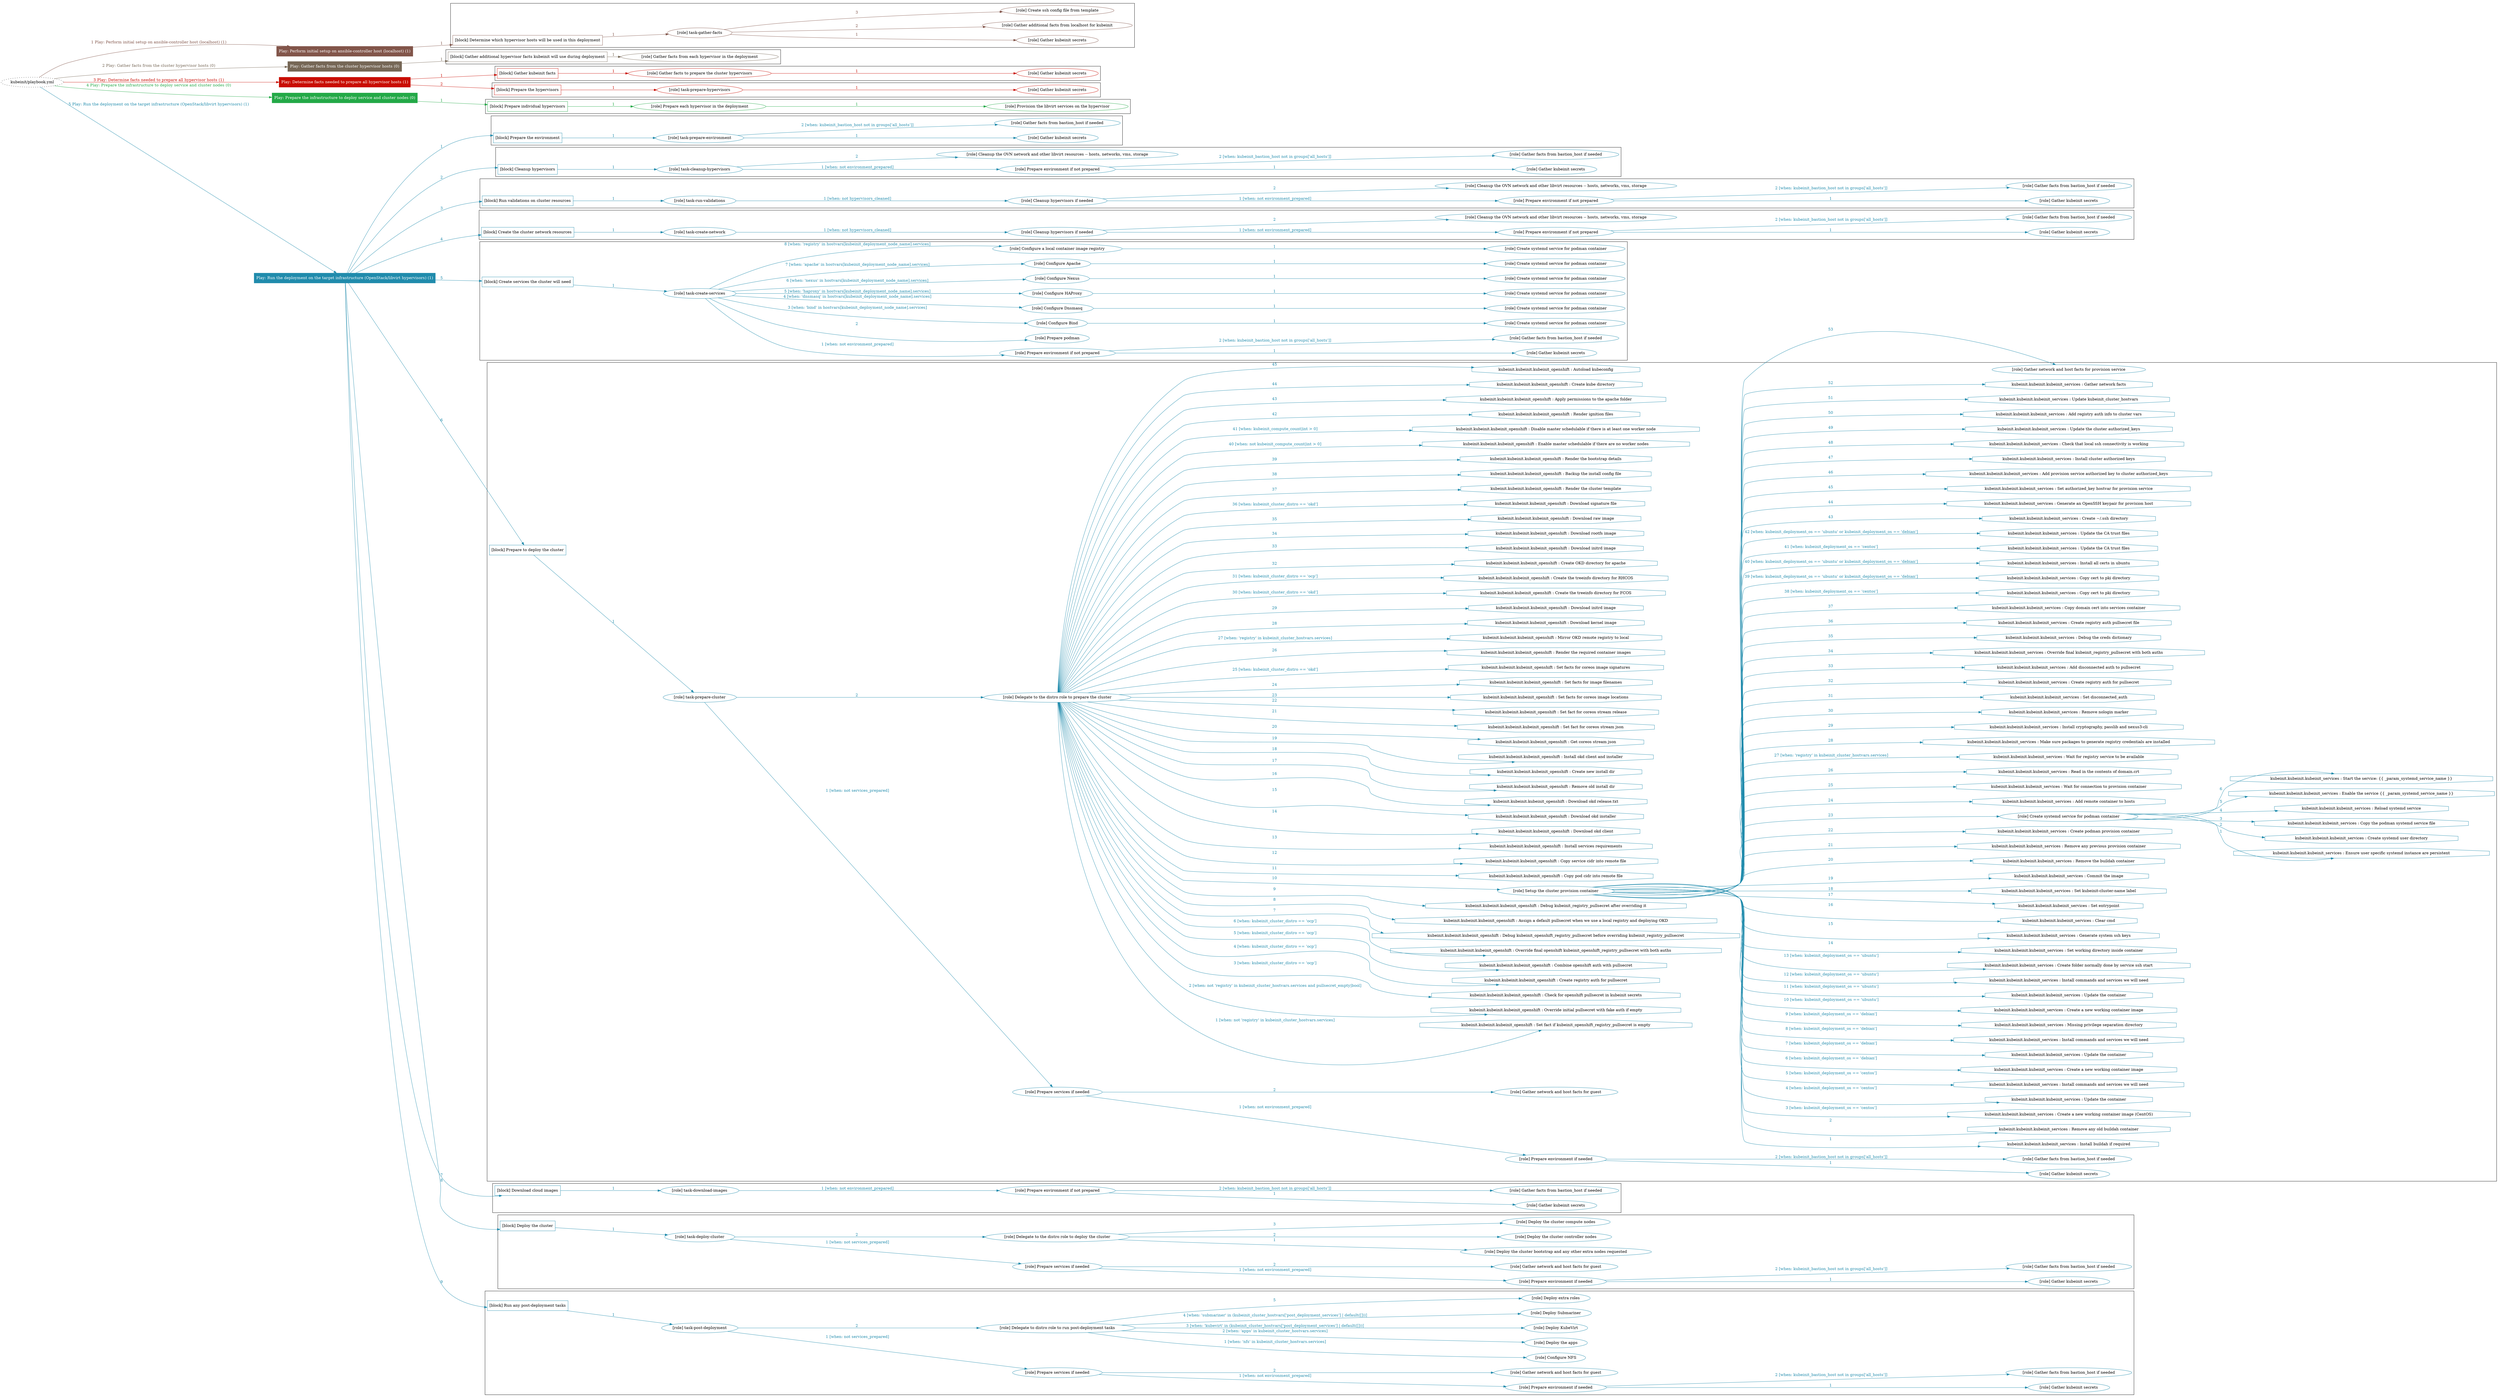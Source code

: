 digraph {
	graph [concentrate=true ordering=in rankdir=LR ratio=fill]
	edge [esep=5 sep=10]
	"kubeinit/playbook.yml" [URL="/home/runner/work/kubeinit/kubeinit/kubeinit/playbook.yml" id=playbook_10ef55b5 style=dotted]
	"kubeinit/playbook.yml" -> play_838371af [label="1 Play: Perform initial setup on ansible-controller host (localhost) (1)" color="#82554a" fontcolor="#82554a" id=edge_play_838371af labeltooltip="1 Play: Perform initial setup on ansible-controller host (localhost) (1)" tooltip="1 Play: Perform initial setup on ansible-controller host (localhost) (1)"]
	subgraph "Play: Perform initial setup on ansible-controller host (localhost) (1)" {
		play_838371af [label="Play: Perform initial setup on ansible-controller host (localhost) (1)" URL="/home/runner/work/kubeinit/kubeinit/kubeinit/playbook.yml" color="#82554a" fontcolor="#ffffff" id=play_838371af shape=box style=filled tooltip=localhost]
		play_838371af -> block_9723150c [label=1 color="#82554a" fontcolor="#82554a" id=edge_block_9723150c labeltooltip=1 tooltip=1]
		subgraph cluster_block_9723150c {
			block_9723150c [label="[block] Determine which hypervisor hosts will be used in this deployment" URL="/home/runner/work/kubeinit/kubeinit/kubeinit/playbook.yml" color="#82554a" id=block_9723150c labeltooltip="Determine which hypervisor hosts will be used in this deployment" shape=box tooltip="Determine which hypervisor hosts will be used in this deployment"]
			block_9723150c -> role_c014e888 [label="1 " color="#82554a" fontcolor="#82554a" id=edge_role_c014e888 labeltooltip="1 " tooltip="1 "]
			subgraph "task-gather-facts" {
				role_c014e888 [label="[role] task-gather-facts" URL="/home/runner/work/kubeinit/kubeinit/kubeinit/playbook.yml" color="#82554a" id=role_c014e888 tooltip="task-gather-facts"]
				role_c014e888 -> role_503b9c25 [label="1 " color="#82554a" fontcolor="#82554a" id=edge_role_503b9c25 labeltooltip="1 " tooltip="1 "]
				subgraph "Gather kubeinit secrets" {
					role_503b9c25 [label="[role] Gather kubeinit secrets" URL="/home/runner/.ansible/collections/ansible_collections/kubeinit/kubeinit/roles/kubeinit_prepare/tasks/build_hypervisors_group.yml" color="#82554a" id=role_503b9c25 tooltip="Gather kubeinit secrets"]
				}
				role_c014e888 -> role_080a6c37 [label="2 " color="#82554a" fontcolor="#82554a" id=edge_role_080a6c37 labeltooltip="2 " tooltip="2 "]
				subgraph "Gather additional facts from localhost for kubeinit" {
					role_080a6c37 [label="[role] Gather additional facts from localhost for kubeinit" URL="/home/runner/.ansible/collections/ansible_collections/kubeinit/kubeinit/roles/kubeinit_prepare/tasks/build_hypervisors_group.yml" color="#82554a" id=role_080a6c37 tooltip="Gather additional facts from localhost for kubeinit"]
				}
				role_c014e888 -> role_2c13a3c7 [label="3 " color="#82554a" fontcolor="#82554a" id=edge_role_2c13a3c7 labeltooltip="3 " tooltip="3 "]
				subgraph "Create ssh config file from template" {
					role_2c13a3c7 [label="[role] Create ssh config file from template" URL="/home/runner/.ansible/collections/ansible_collections/kubeinit/kubeinit/roles/kubeinit_prepare/tasks/build_hypervisors_group.yml" color="#82554a" id=role_2c13a3c7 tooltip="Create ssh config file from template"]
				}
			}
		}
	}
	"kubeinit/playbook.yml" -> play_ae6cff60 [label="2 Play: Gather facts from the cluster hypervisor hosts (0)" color="#766756" fontcolor="#766756" id=edge_play_ae6cff60 labeltooltip="2 Play: Gather facts from the cluster hypervisor hosts (0)" tooltip="2 Play: Gather facts from the cluster hypervisor hosts (0)"]
	subgraph "Play: Gather facts from the cluster hypervisor hosts (0)" {
		play_ae6cff60 [label="Play: Gather facts from the cluster hypervisor hosts (0)" URL="/home/runner/work/kubeinit/kubeinit/kubeinit/playbook.yml" color="#766756" fontcolor="#ffffff" id=play_ae6cff60 shape=box style=filled tooltip="Play: Gather facts from the cluster hypervisor hosts (0)"]
		play_ae6cff60 -> block_a2a07b94 [label=1 color="#766756" fontcolor="#766756" id=edge_block_a2a07b94 labeltooltip=1 tooltip=1]
		subgraph cluster_block_a2a07b94 {
			block_a2a07b94 [label="[block] Gather additional hypervisor facts kubeinit will use during deployment" URL="/home/runner/work/kubeinit/kubeinit/kubeinit/playbook.yml" color="#766756" id=block_a2a07b94 labeltooltip="Gather additional hypervisor facts kubeinit will use during deployment" shape=box tooltip="Gather additional hypervisor facts kubeinit will use during deployment"]
			block_a2a07b94 -> role_c3e1639c [label="1 " color="#766756" fontcolor="#766756" id=edge_role_c3e1639c labeltooltip="1 " tooltip="1 "]
			subgraph "Gather facts from each hypervisor in the deployment" {
				role_c3e1639c [label="[role] Gather facts from each hypervisor in the deployment" URL="/home/runner/work/kubeinit/kubeinit/kubeinit/playbook.yml" color="#766756" id=role_c3e1639c tooltip="Gather facts from each hypervisor in the deployment"]
			}
		}
	}
	"kubeinit/playbook.yml" -> play_407ec6fd [label="3 Play: Determine facts needed to prepare all hypervisor hosts (1)" color="#c90d03" fontcolor="#c90d03" id=edge_play_407ec6fd labeltooltip="3 Play: Determine facts needed to prepare all hypervisor hosts (1)" tooltip="3 Play: Determine facts needed to prepare all hypervisor hosts (1)"]
	subgraph "Play: Determine facts needed to prepare all hypervisor hosts (1)" {
		play_407ec6fd [label="Play: Determine facts needed to prepare all hypervisor hosts (1)" URL="/home/runner/work/kubeinit/kubeinit/kubeinit/playbook.yml" color="#c90d03" fontcolor="#ffffff" id=play_407ec6fd shape=box style=filled tooltip=localhost]
		play_407ec6fd -> block_b4dadfc5 [label=1 color="#c90d03" fontcolor="#c90d03" id=edge_block_b4dadfc5 labeltooltip=1 tooltip=1]
		subgraph cluster_block_b4dadfc5 {
			block_b4dadfc5 [label="[block] Gather kubeinit facts" URL="/home/runner/work/kubeinit/kubeinit/kubeinit/playbook.yml" color="#c90d03" id=block_b4dadfc5 labeltooltip="Gather kubeinit facts" shape=box tooltip="Gather kubeinit facts"]
			block_b4dadfc5 -> role_a5851239 [label="1 " color="#c90d03" fontcolor="#c90d03" id=edge_role_a5851239 labeltooltip="1 " tooltip="1 "]
			subgraph "Gather facts to prepare the cluster hypervisors" {
				role_a5851239 [label="[role] Gather facts to prepare the cluster hypervisors" URL="/home/runner/work/kubeinit/kubeinit/kubeinit/playbook.yml" color="#c90d03" id=role_a5851239 tooltip="Gather facts to prepare the cluster hypervisors"]
				role_a5851239 -> role_10f25918 [label="1 " color="#c90d03" fontcolor="#c90d03" id=edge_role_10f25918 labeltooltip="1 " tooltip="1 "]
				subgraph "Gather kubeinit secrets" {
					role_10f25918 [label="[role] Gather kubeinit secrets" URL="/home/runner/.ansible/collections/ansible_collections/kubeinit/kubeinit/roles/kubeinit_prepare/tasks/gather_kubeinit_facts.yml" color="#c90d03" id=role_10f25918 tooltip="Gather kubeinit secrets"]
				}
			}
		}
		play_407ec6fd -> block_45899c04 [label=2 color="#c90d03" fontcolor="#c90d03" id=edge_block_45899c04 labeltooltip=2 tooltip=2]
		subgraph cluster_block_45899c04 {
			block_45899c04 [label="[block] Prepare the hypervisors" URL="/home/runner/work/kubeinit/kubeinit/kubeinit/playbook.yml" color="#c90d03" id=block_45899c04 labeltooltip="Prepare the hypervisors" shape=box tooltip="Prepare the hypervisors"]
			block_45899c04 -> role_58f379d5 [label="1 " color="#c90d03" fontcolor="#c90d03" id=edge_role_58f379d5 labeltooltip="1 " tooltip="1 "]
			subgraph "task-prepare-hypervisors" {
				role_58f379d5 [label="[role] task-prepare-hypervisors" URL="/home/runner/work/kubeinit/kubeinit/kubeinit/playbook.yml" color="#c90d03" id=role_58f379d5 tooltip="task-prepare-hypervisors"]
				role_58f379d5 -> role_7e592869 [label="1 " color="#c90d03" fontcolor="#c90d03" id=edge_role_7e592869 labeltooltip="1 " tooltip="1 "]
				subgraph "Gather kubeinit secrets" {
					role_7e592869 [label="[role] Gather kubeinit secrets" URL="/home/runner/.ansible/collections/ansible_collections/kubeinit/kubeinit/roles/kubeinit_prepare/tasks/gather_kubeinit_facts.yml" color="#c90d03" id=role_7e592869 tooltip="Gather kubeinit secrets"]
				}
			}
		}
	}
	"kubeinit/playbook.yml" -> play_1a11c237 [label="4 Play: Prepare the infrastructure to deploy service and cluster nodes (0)" color="#23a947" fontcolor="#23a947" id=edge_play_1a11c237 labeltooltip="4 Play: Prepare the infrastructure to deploy service and cluster nodes (0)" tooltip="4 Play: Prepare the infrastructure to deploy service and cluster nodes (0)"]
	subgraph "Play: Prepare the infrastructure to deploy service and cluster nodes (0)" {
		play_1a11c237 [label="Play: Prepare the infrastructure to deploy service and cluster nodes (0)" URL="/home/runner/work/kubeinit/kubeinit/kubeinit/playbook.yml" color="#23a947" fontcolor="#ffffff" id=play_1a11c237 shape=box style=filled tooltip="Play: Prepare the infrastructure to deploy service and cluster nodes (0)"]
		play_1a11c237 -> block_3ba79005 [label=1 color="#23a947" fontcolor="#23a947" id=edge_block_3ba79005 labeltooltip=1 tooltip=1]
		subgraph cluster_block_3ba79005 {
			block_3ba79005 [label="[block] Prepare individual hypervisors" URL="/home/runner/work/kubeinit/kubeinit/kubeinit/playbook.yml" color="#23a947" id=block_3ba79005 labeltooltip="Prepare individual hypervisors" shape=box tooltip="Prepare individual hypervisors"]
			block_3ba79005 -> role_c18e9232 [label="1 " color="#23a947" fontcolor="#23a947" id=edge_role_c18e9232 labeltooltip="1 " tooltip="1 "]
			subgraph "Prepare each hypervisor in the deployment" {
				role_c18e9232 [label="[role] Prepare each hypervisor in the deployment" URL="/home/runner/work/kubeinit/kubeinit/kubeinit/playbook.yml" color="#23a947" id=role_c18e9232 tooltip="Prepare each hypervisor in the deployment"]
				role_c18e9232 -> role_9fc85aa6 [label="1 " color="#23a947" fontcolor="#23a947" id=edge_role_9fc85aa6 labeltooltip="1 " tooltip="1 "]
				subgraph "Provision the libvirt services on the hypervisor" {
					role_9fc85aa6 [label="[role] Provision the libvirt services on the hypervisor" URL="/home/runner/.ansible/collections/ansible_collections/kubeinit/kubeinit/roles/kubeinit_prepare/tasks/prepare_hypervisor.yml" color="#23a947" id=role_9fc85aa6 tooltip="Provision the libvirt services on the hypervisor"]
				}
			}
		}
	}
	"kubeinit/playbook.yml" -> play_df7f0723 [label="5 Play: Run the deployment on the target infrastructure (OpenStack/libvirt hypervisors) (1)" color="#208bac" fontcolor="#208bac" id=edge_play_df7f0723 labeltooltip="5 Play: Run the deployment on the target infrastructure (OpenStack/libvirt hypervisors) (1)" tooltip="5 Play: Run the deployment on the target infrastructure (OpenStack/libvirt hypervisors) (1)"]
	subgraph "Play: Run the deployment on the target infrastructure (OpenStack/libvirt hypervisors) (1)" {
		play_df7f0723 [label="Play: Run the deployment on the target infrastructure (OpenStack/libvirt hypervisors) (1)" URL="/home/runner/work/kubeinit/kubeinit/kubeinit/playbook.yml" color="#208bac" fontcolor="#ffffff" id=play_df7f0723 shape=box style=filled tooltip=localhost]
		play_df7f0723 -> block_6bb8e9c3 [label=1 color="#208bac" fontcolor="#208bac" id=edge_block_6bb8e9c3 labeltooltip=1 tooltip=1]
		subgraph cluster_block_6bb8e9c3 {
			block_6bb8e9c3 [label="[block] Prepare the environment" URL="/home/runner/work/kubeinit/kubeinit/kubeinit/playbook.yml" color="#208bac" id=block_6bb8e9c3 labeltooltip="Prepare the environment" shape=box tooltip="Prepare the environment"]
			block_6bb8e9c3 -> role_223b53b2 [label="1 " color="#208bac" fontcolor="#208bac" id=edge_role_223b53b2 labeltooltip="1 " tooltip="1 "]
			subgraph "task-prepare-environment" {
				role_223b53b2 [label="[role] task-prepare-environment" URL="/home/runner/work/kubeinit/kubeinit/kubeinit/playbook.yml" color="#208bac" id=role_223b53b2 tooltip="task-prepare-environment"]
				role_223b53b2 -> role_54cbc30f [label="1 " color="#208bac" fontcolor="#208bac" id=edge_role_54cbc30f labeltooltip="1 " tooltip="1 "]
				subgraph "Gather kubeinit secrets" {
					role_54cbc30f [label="[role] Gather kubeinit secrets" URL="/home/runner/.ansible/collections/ansible_collections/kubeinit/kubeinit/roles/kubeinit_prepare/tasks/gather_kubeinit_facts.yml" color="#208bac" id=role_54cbc30f tooltip="Gather kubeinit secrets"]
				}
				role_223b53b2 -> role_6617df52 [label="2 [when: kubeinit_bastion_host not in groups['all_hosts']]" color="#208bac" fontcolor="#208bac" id=edge_role_6617df52 labeltooltip="2 [when: kubeinit_bastion_host not in groups['all_hosts']]" tooltip="2 [when: kubeinit_bastion_host not in groups['all_hosts']]"]
				subgraph "Gather facts from bastion_host if needed" {
					role_6617df52 [label="[role] Gather facts from bastion_host if needed" URL="/home/runner/.ansible/collections/ansible_collections/kubeinit/kubeinit/roles/kubeinit_prepare/tasks/main.yml" color="#208bac" id=role_6617df52 tooltip="Gather facts from bastion_host if needed"]
				}
			}
		}
		play_df7f0723 -> block_aa766f9c [label=2 color="#208bac" fontcolor="#208bac" id=edge_block_aa766f9c labeltooltip=2 tooltip=2]
		subgraph cluster_block_aa766f9c {
			block_aa766f9c [label="[block] Cleanup hypervisors" URL="/home/runner/work/kubeinit/kubeinit/kubeinit/playbook.yml" color="#208bac" id=block_aa766f9c labeltooltip="Cleanup hypervisors" shape=box tooltip="Cleanup hypervisors"]
			block_aa766f9c -> role_4e830bbd [label="1 " color="#208bac" fontcolor="#208bac" id=edge_role_4e830bbd labeltooltip="1 " tooltip="1 "]
			subgraph "task-cleanup-hypervisors" {
				role_4e830bbd [label="[role] task-cleanup-hypervisors" URL="/home/runner/work/kubeinit/kubeinit/kubeinit/playbook.yml" color="#208bac" id=role_4e830bbd tooltip="task-cleanup-hypervisors"]
				role_4e830bbd -> role_7f2104ba [label="1 [when: not environment_prepared]" color="#208bac" fontcolor="#208bac" id=edge_role_7f2104ba labeltooltip="1 [when: not environment_prepared]" tooltip="1 [when: not environment_prepared]"]
				subgraph "Prepare environment if not prepared" {
					role_7f2104ba [label="[role] Prepare environment if not prepared" URL="/home/runner/.ansible/collections/ansible_collections/kubeinit/kubeinit/roles/kubeinit_libvirt/tasks/cleanup_hypervisors.yml" color="#208bac" id=role_7f2104ba tooltip="Prepare environment if not prepared"]
					role_7f2104ba -> role_71729f87 [label="1 " color="#208bac" fontcolor="#208bac" id=edge_role_71729f87 labeltooltip="1 " tooltip="1 "]
					subgraph "Gather kubeinit secrets" {
						role_71729f87 [label="[role] Gather kubeinit secrets" URL="/home/runner/.ansible/collections/ansible_collections/kubeinit/kubeinit/roles/kubeinit_prepare/tasks/gather_kubeinit_facts.yml" color="#208bac" id=role_71729f87 tooltip="Gather kubeinit secrets"]
					}
					role_7f2104ba -> role_87c99aef [label="2 [when: kubeinit_bastion_host not in groups['all_hosts']]" color="#208bac" fontcolor="#208bac" id=edge_role_87c99aef labeltooltip="2 [when: kubeinit_bastion_host not in groups['all_hosts']]" tooltip="2 [when: kubeinit_bastion_host not in groups['all_hosts']]"]
					subgraph "Gather facts from bastion_host if needed" {
						role_87c99aef [label="[role] Gather facts from bastion_host if needed" URL="/home/runner/.ansible/collections/ansible_collections/kubeinit/kubeinit/roles/kubeinit_prepare/tasks/main.yml" color="#208bac" id=role_87c99aef tooltip="Gather facts from bastion_host if needed"]
					}
				}
				role_4e830bbd -> role_1f7b309a [label="2 " color="#208bac" fontcolor="#208bac" id=edge_role_1f7b309a labeltooltip="2 " tooltip="2 "]
				subgraph "Cleanup the OVN network and other libvirt resources -- hosts, networks, vms, storage" {
					role_1f7b309a [label="[role] Cleanup the OVN network and other libvirt resources -- hosts, networks, vms, storage" URL="/home/runner/.ansible/collections/ansible_collections/kubeinit/kubeinit/roles/kubeinit_libvirt/tasks/cleanup_hypervisors.yml" color="#208bac" id=role_1f7b309a tooltip="Cleanup the OVN network and other libvirt resources -- hosts, networks, vms, storage"]
				}
			}
		}
		play_df7f0723 -> block_f91582a2 [label=3 color="#208bac" fontcolor="#208bac" id=edge_block_f91582a2 labeltooltip=3 tooltip=3]
		subgraph cluster_block_f91582a2 {
			block_f91582a2 [label="[block] Run validations on cluster resources" URL="/home/runner/work/kubeinit/kubeinit/kubeinit/playbook.yml" color="#208bac" id=block_f91582a2 labeltooltip="Run validations on cluster resources" shape=box tooltip="Run validations on cluster resources"]
			block_f91582a2 -> role_2b8004f9 [label="1 " color="#208bac" fontcolor="#208bac" id=edge_role_2b8004f9 labeltooltip="1 " tooltip="1 "]
			subgraph "task-run-validations" {
				role_2b8004f9 [label="[role] task-run-validations" URL="/home/runner/work/kubeinit/kubeinit/kubeinit/playbook.yml" color="#208bac" id=role_2b8004f9 tooltip="task-run-validations"]
				role_2b8004f9 -> role_8b5d11ff [label="1 [when: not hypervisors_cleaned]" color="#208bac" fontcolor="#208bac" id=edge_role_8b5d11ff labeltooltip="1 [when: not hypervisors_cleaned]" tooltip="1 [when: not hypervisors_cleaned]"]
				subgraph "Cleanup hypervisors if needed" {
					role_8b5d11ff [label="[role] Cleanup hypervisors if needed" URL="/home/runner/.ansible/collections/ansible_collections/kubeinit/kubeinit/roles/kubeinit_validations/tasks/main.yml" color="#208bac" id=role_8b5d11ff tooltip="Cleanup hypervisors if needed"]
					role_8b5d11ff -> role_f659cc47 [label="1 [when: not environment_prepared]" color="#208bac" fontcolor="#208bac" id=edge_role_f659cc47 labeltooltip="1 [when: not environment_prepared]" tooltip="1 [when: not environment_prepared]"]
					subgraph "Prepare environment if not prepared" {
						role_f659cc47 [label="[role] Prepare environment if not prepared" URL="/home/runner/.ansible/collections/ansible_collections/kubeinit/kubeinit/roles/kubeinit_libvirt/tasks/cleanup_hypervisors.yml" color="#208bac" id=role_f659cc47 tooltip="Prepare environment if not prepared"]
						role_f659cc47 -> role_429e031a [label="1 " color="#208bac" fontcolor="#208bac" id=edge_role_429e031a labeltooltip="1 " tooltip="1 "]
						subgraph "Gather kubeinit secrets" {
							role_429e031a [label="[role] Gather kubeinit secrets" URL="/home/runner/.ansible/collections/ansible_collections/kubeinit/kubeinit/roles/kubeinit_prepare/tasks/gather_kubeinit_facts.yml" color="#208bac" id=role_429e031a tooltip="Gather kubeinit secrets"]
						}
						role_f659cc47 -> role_1931092d [label="2 [when: kubeinit_bastion_host not in groups['all_hosts']]" color="#208bac" fontcolor="#208bac" id=edge_role_1931092d labeltooltip="2 [when: kubeinit_bastion_host not in groups['all_hosts']]" tooltip="2 [when: kubeinit_bastion_host not in groups['all_hosts']]"]
						subgraph "Gather facts from bastion_host if needed" {
							role_1931092d [label="[role] Gather facts from bastion_host if needed" URL="/home/runner/.ansible/collections/ansible_collections/kubeinit/kubeinit/roles/kubeinit_prepare/tasks/main.yml" color="#208bac" id=role_1931092d tooltip="Gather facts from bastion_host if needed"]
						}
					}
					role_8b5d11ff -> role_7d3c39d1 [label="2 " color="#208bac" fontcolor="#208bac" id=edge_role_7d3c39d1 labeltooltip="2 " tooltip="2 "]
					subgraph "Cleanup the OVN network and other libvirt resources -- hosts, networks, vms, storage" {
						role_7d3c39d1 [label="[role] Cleanup the OVN network and other libvirt resources -- hosts, networks, vms, storage" URL="/home/runner/.ansible/collections/ansible_collections/kubeinit/kubeinit/roles/kubeinit_libvirt/tasks/cleanup_hypervisors.yml" color="#208bac" id=role_7d3c39d1 tooltip="Cleanup the OVN network and other libvirt resources -- hosts, networks, vms, storage"]
					}
				}
			}
		}
		play_df7f0723 -> block_48f7d53e [label=4 color="#208bac" fontcolor="#208bac" id=edge_block_48f7d53e labeltooltip=4 tooltip=4]
		subgraph cluster_block_48f7d53e {
			block_48f7d53e [label="[block] Create the cluster network resources" URL="/home/runner/work/kubeinit/kubeinit/kubeinit/playbook.yml" color="#208bac" id=block_48f7d53e labeltooltip="Create the cluster network resources" shape=box tooltip="Create the cluster network resources"]
			block_48f7d53e -> role_0f87a6be [label="1 " color="#208bac" fontcolor="#208bac" id=edge_role_0f87a6be labeltooltip="1 " tooltip="1 "]
			subgraph "task-create-network" {
				role_0f87a6be [label="[role] task-create-network" URL="/home/runner/work/kubeinit/kubeinit/kubeinit/playbook.yml" color="#208bac" id=role_0f87a6be tooltip="task-create-network"]
				role_0f87a6be -> role_6dc7290a [label="1 [when: not hypervisors_cleaned]" color="#208bac" fontcolor="#208bac" id=edge_role_6dc7290a labeltooltip="1 [when: not hypervisors_cleaned]" tooltip="1 [when: not hypervisors_cleaned]"]
				subgraph "Cleanup hypervisors if needed" {
					role_6dc7290a [label="[role] Cleanup hypervisors if needed" URL="/home/runner/.ansible/collections/ansible_collections/kubeinit/kubeinit/roles/kubeinit_libvirt/tasks/create_network.yml" color="#208bac" id=role_6dc7290a tooltip="Cleanup hypervisors if needed"]
					role_6dc7290a -> role_a68c5717 [label="1 [when: not environment_prepared]" color="#208bac" fontcolor="#208bac" id=edge_role_a68c5717 labeltooltip="1 [when: not environment_prepared]" tooltip="1 [when: not environment_prepared]"]
					subgraph "Prepare environment if not prepared" {
						role_a68c5717 [label="[role] Prepare environment if not prepared" URL="/home/runner/.ansible/collections/ansible_collections/kubeinit/kubeinit/roles/kubeinit_libvirt/tasks/cleanup_hypervisors.yml" color="#208bac" id=role_a68c5717 tooltip="Prepare environment if not prepared"]
						role_a68c5717 -> role_f8c903d0 [label="1 " color="#208bac" fontcolor="#208bac" id=edge_role_f8c903d0 labeltooltip="1 " tooltip="1 "]
						subgraph "Gather kubeinit secrets" {
							role_f8c903d0 [label="[role] Gather kubeinit secrets" URL="/home/runner/.ansible/collections/ansible_collections/kubeinit/kubeinit/roles/kubeinit_prepare/tasks/gather_kubeinit_facts.yml" color="#208bac" id=role_f8c903d0 tooltip="Gather kubeinit secrets"]
						}
						role_a68c5717 -> role_9d26b2b2 [label="2 [when: kubeinit_bastion_host not in groups['all_hosts']]" color="#208bac" fontcolor="#208bac" id=edge_role_9d26b2b2 labeltooltip="2 [when: kubeinit_bastion_host not in groups['all_hosts']]" tooltip="2 [when: kubeinit_bastion_host not in groups['all_hosts']]"]
						subgraph "Gather facts from bastion_host if needed" {
							role_9d26b2b2 [label="[role] Gather facts from bastion_host if needed" URL="/home/runner/.ansible/collections/ansible_collections/kubeinit/kubeinit/roles/kubeinit_prepare/tasks/main.yml" color="#208bac" id=role_9d26b2b2 tooltip="Gather facts from bastion_host if needed"]
						}
					}
					role_6dc7290a -> role_3ddcf459 [label="2 " color="#208bac" fontcolor="#208bac" id=edge_role_3ddcf459 labeltooltip="2 " tooltip="2 "]
					subgraph "Cleanup the OVN network and other libvirt resources -- hosts, networks, vms, storage" {
						role_3ddcf459 [label="[role] Cleanup the OVN network and other libvirt resources -- hosts, networks, vms, storage" URL="/home/runner/.ansible/collections/ansible_collections/kubeinit/kubeinit/roles/kubeinit_libvirt/tasks/cleanup_hypervisors.yml" color="#208bac" id=role_3ddcf459 tooltip="Cleanup the OVN network and other libvirt resources -- hosts, networks, vms, storage"]
					}
				}
			}
		}
		play_df7f0723 -> block_f81cd84c [label=5 color="#208bac" fontcolor="#208bac" id=edge_block_f81cd84c labeltooltip=5 tooltip=5]
		subgraph cluster_block_f81cd84c {
			block_f81cd84c [label="[block] Create services the cluster will need" URL="/home/runner/work/kubeinit/kubeinit/kubeinit/playbook.yml" color="#208bac" id=block_f81cd84c labeltooltip="Create services the cluster will need" shape=box tooltip="Create services the cluster will need"]
			block_f81cd84c -> role_119f7b92 [label="1 " color="#208bac" fontcolor="#208bac" id=edge_role_119f7b92 labeltooltip="1 " tooltip="1 "]
			subgraph "task-create-services" {
				role_119f7b92 [label="[role] task-create-services" URL="/home/runner/work/kubeinit/kubeinit/kubeinit/playbook.yml" color="#208bac" id=role_119f7b92 tooltip="task-create-services"]
				role_119f7b92 -> role_10bf4647 [label="1 [when: not environment_prepared]" color="#208bac" fontcolor="#208bac" id=edge_role_10bf4647 labeltooltip="1 [when: not environment_prepared]" tooltip="1 [when: not environment_prepared]"]
				subgraph "Prepare environment if not prepared" {
					role_10bf4647 [label="[role] Prepare environment if not prepared" URL="/home/runner/.ansible/collections/ansible_collections/kubeinit/kubeinit/roles/kubeinit_services/tasks/main.yml" color="#208bac" id=role_10bf4647 tooltip="Prepare environment if not prepared"]
					role_10bf4647 -> role_ffc7de01 [label="1 " color="#208bac" fontcolor="#208bac" id=edge_role_ffc7de01 labeltooltip="1 " tooltip="1 "]
					subgraph "Gather kubeinit secrets" {
						role_ffc7de01 [label="[role] Gather kubeinit secrets" URL="/home/runner/.ansible/collections/ansible_collections/kubeinit/kubeinit/roles/kubeinit_prepare/tasks/gather_kubeinit_facts.yml" color="#208bac" id=role_ffc7de01 tooltip="Gather kubeinit secrets"]
					}
					role_10bf4647 -> role_bdba52cb [label="2 [when: kubeinit_bastion_host not in groups['all_hosts']]" color="#208bac" fontcolor="#208bac" id=edge_role_bdba52cb labeltooltip="2 [when: kubeinit_bastion_host not in groups['all_hosts']]" tooltip="2 [when: kubeinit_bastion_host not in groups['all_hosts']]"]
					subgraph "Gather facts from bastion_host if needed" {
						role_bdba52cb [label="[role] Gather facts from bastion_host if needed" URL="/home/runner/.ansible/collections/ansible_collections/kubeinit/kubeinit/roles/kubeinit_prepare/tasks/main.yml" color="#208bac" id=role_bdba52cb tooltip="Gather facts from bastion_host if needed"]
					}
				}
				role_119f7b92 -> role_7727a291 [label="2 " color="#208bac" fontcolor="#208bac" id=edge_role_7727a291 labeltooltip="2 " tooltip="2 "]
				subgraph "Prepare podman" {
					role_7727a291 [label="[role] Prepare podman" URL="/home/runner/.ansible/collections/ansible_collections/kubeinit/kubeinit/roles/kubeinit_services/tasks/00_create_service_pod.yml" color="#208bac" id=role_7727a291 tooltip="Prepare podman"]
				}
				role_119f7b92 -> role_8ea8095c [label="3 [when: 'bind' in hostvars[kubeinit_deployment_node_name].services]" color="#208bac" fontcolor="#208bac" id=edge_role_8ea8095c labeltooltip="3 [when: 'bind' in hostvars[kubeinit_deployment_node_name].services]" tooltip="3 [when: 'bind' in hostvars[kubeinit_deployment_node_name].services]"]
				subgraph "Configure Bind" {
					role_8ea8095c [label="[role] Configure Bind" URL="/home/runner/.ansible/collections/ansible_collections/kubeinit/kubeinit/roles/kubeinit_services/tasks/start_services_containers.yml" color="#208bac" id=role_8ea8095c tooltip="Configure Bind"]
					role_8ea8095c -> role_f7704069 [label="1 " color="#208bac" fontcolor="#208bac" id=edge_role_f7704069 labeltooltip="1 " tooltip="1 "]
					subgraph "Create systemd service for podman container" {
						role_f7704069 [label="[role] Create systemd service for podman container" URL="/home/runner/.ansible/collections/ansible_collections/kubeinit/kubeinit/roles/kubeinit_bind/tasks/main.yml" color="#208bac" id=role_f7704069 tooltip="Create systemd service for podman container"]
					}
				}
				role_119f7b92 -> role_78b9c60d [label="4 [when: 'dnsmasq' in hostvars[kubeinit_deployment_node_name].services]" color="#208bac" fontcolor="#208bac" id=edge_role_78b9c60d labeltooltip="4 [when: 'dnsmasq' in hostvars[kubeinit_deployment_node_name].services]" tooltip="4 [when: 'dnsmasq' in hostvars[kubeinit_deployment_node_name].services]"]
				subgraph "Configure Dnsmasq" {
					role_78b9c60d [label="[role] Configure Dnsmasq" URL="/home/runner/.ansible/collections/ansible_collections/kubeinit/kubeinit/roles/kubeinit_services/tasks/start_services_containers.yml" color="#208bac" id=role_78b9c60d tooltip="Configure Dnsmasq"]
					role_78b9c60d -> role_5cb71746 [label="1 " color="#208bac" fontcolor="#208bac" id=edge_role_5cb71746 labeltooltip="1 " tooltip="1 "]
					subgraph "Create systemd service for podman container" {
						role_5cb71746 [label="[role] Create systemd service for podman container" URL="/home/runner/.ansible/collections/ansible_collections/kubeinit/kubeinit/roles/kubeinit_dnsmasq/tasks/main.yml" color="#208bac" id=role_5cb71746 tooltip="Create systemd service for podman container"]
					}
				}
				role_119f7b92 -> role_181210cf [label="5 [when: 'haproxy' in hostvars[kubeinit_deployment_node_name].services]" color="#208bac" fontcolor="#208bac" id=edge_role_181210cf labeltooltip="5 [when: 'haproxy' in hostvars[kubeinit_deployment_node_name].services]" tooltip="5 [when: 'haproxy' in hostvars[kubeinit_deployment_node_name].services]"]
				subgraph "Configure HAProxy" {
					role_181210cf [label="[role] Configure HAProxy" URL="/home/runner/.ansible/collections/ansible_collections/kubeinit/kubeinit/roles/kubeinit_services/tasks/start_services_containers.yml" color="#208bac" id=role_181210cf tooltip="Configure HAProxy"]
					role_181210cf -> role_722f8eb7 [label="1 " color="#208bac" fontcolor="#208bac" id=edge_role_722f8eb7 labeltooltip="1 " tooltip="1 "]
					subgraph "Create systemd service for podman container" {
						role_722f8eb7 [label="[role] Create systemd service for podman container" URL="/home/runner/.ansible/collections/ansible_collections/kubeinit/kubeinit/roles/kubeinit_haproxy/tasks/main.yml" color="#208bac" id=role_722f8eb7 tooltip="Create systemd service for podman container"]
					}
				}
				role_119f7b92 -> role_75a2250f [label="6 [when: 'nexus' in hostvars[kubeinit_deployment_node_name].services]" color="#208bac" fontcolor="#208bac" id=edge_role_75a2250f labeltooltip="6 [when: 'nexus' in hostvars[kubeinit_deployment_node_name].services]" tooltip="6 [when: 'nexus' in hostvars[kubeinit_deployment_node_name].services]"]
				subgraph "Configure Nexus" {
					role_75a2250f [label="[role] Configure Nexus" URL="/home/runner/.ansible/collections/ansible_collections/kubeinit/kubeinit/roles/kubeinit_services/tasks/start_services_containers.yml" color="#208bac" id=role_75a2250f tooltip="Configure Nexus"]
					role_75a2250f -> role_45e7303d [label="1 " color="#208bac" fontcolor="#208bac" id=edge_role_45e7303d labeltooltip="1 " tooltip="1 "]
					subgraph "Create systemd service for podman container" {
						role_45e7303d [label="[role] Create systemd service for podman container" URL="/home/runner/.ansible/collections/ansible_collections/kubeinit/kubeinit/roles/kubeinit_nexus/tasks/main.yml" color="#208bac" id=role_45e7303d tooltip="Create systemd service for podman container"]
					}
				}
				role_119f7b92 -> role_f5d29168 [label="7 [when: 'apache' in hostvars[kubeinit_deployment_node_name].services]" color="#208bac" fontcolor="#208bac" id=edge_role_f5d29168 labeltooltip="7 [when: 'apache' in hostvars[kubeinit_deployment_node_name].services]" tooltip="7 [when: 'apache' in hostvars[kubeinit_deployment_node_name].services]"]
				subgraph "Configure Apache" {
					role_f5d29168 [label="[role] Configure Apache" URL="/home/runner/.ansible/collections/ansible_collections/kubeinit/kubeinit/roles/kubeinit_services/tasks/start_services_containers.yml" color="#208bac" id=role_f5d29168 tooltip="Configure Apache"]
					role_f5d29168 -> role_d653052b [label="1 " color="#208bac" fontcolor="#208bac" id=edge_role_d653052b labeltooltip="1 " tooltip="1 "]
					subgraph "Create systemd service for podman container" {
						role_d653052b [label="[role] Create systemd service for podman container" URL="/home/runner/.ansible/collections/ansible_collections/kubeinit/kubeinit/roles/kubeinit_apache/tasks/main.yml" color="#208bac" id=role_d653052b tooltip="Create systemd service for podman container"]
					}
				}
				role_119f7b92 -> role_70dd8901 [label="8 [when: 'registry' in hostvars[kubeinit_deployment_node_name].services]" color="#208bac" fontcolor="#208bac" id=edge_role_70dd8901 labeltooltip="8 [when: 'registry' in hostvars[kubeinit_deployment_node_name].services]" tooltip="8 [when: 'registry' in hostvars[kubeinit_deployment_node_name].services]"]
				subgraph "Configure a local container image registry" {
					role_70dd8901 [label="[role] Configure a local container image registry" URL="/home/runner/.ansible/collections/ansible_collections/kubeinit/kubeinit/roles/kubeinit_services/tasks/start_services_containers.yml" color="#208bac" id=role_70dd8901 tooltip="Configure a local container image registry"]
					role_70dd8901 -> role_c5342ac8 [label="1 " color="#208bac" fontcolor="#208bac" id=edge_role_c5342ac8 labeltooltip="1 " tooltip="1 "]
					subgraph "Create systemd service for podman container" {
						role_c5342ac8 [label="[role] Create systemd service for podman container" URL="/home/runner/.ansible/collections/ansible_collections/kubeinit/kubeinit/roles/kubeinit_registry/tasks/main.yml" color="#208bac" id=role_c5342ac8 tooltip="Create systemd service for podman container"]
					}
				}
			}
		}
		play_df7f0723 -> block_cda421ca [label=6 color="#208bac" fontcolor="#208bac" id=edge_block_cda421ca labeltooltip=6 tooltip=6]
		subgraph cluster_block_cda421ca {
			block_cda421ca [label="[block] Prepare to deploy the cluster" URL="/home/runner/work/kubeinit/kubeinit/kubeinit/playbook.yml" color="#208bac" id=block_cda421ca labeltooltip="Prepare to deploy the cluster" shape=box tooltip="Prepare to deploy the cluster"]
			block_cda421ca -> role_d4226a6c [label="1 " color="#208bac" fontcolor="#208bac" id=edge_role_d4226a6c labeltooltip="1 " tooltip="1 "]
			subgraph "task-prepare-cluster" {
				role_d4226a6c [label="[role] task-prepare-cluster" URL="/home/runner/work/kubeinit/kubeinit/kubeinit/playbook.yml" color="#208bac" id=role_d4226a6c tooltip="task-prepare-cluster"]
				role_d4226a6c -> role_3b9923f1 [label="1 [when: not services_prepared]" color="#208bac" fontcolor="#208bac" id=edge_role_3b9923f1 labeltooltip="1 [when: not services_prepared]" tooltip="1 [when: not services_prepared]"]
				subgraph "Prepare services if needed" {
					role_3b9923f1 [label="[role] Prepare services if needed" URL="/home/runner/.ansible/collections/ansible_collections/kubeinit/kubeinit/roles/kubeinit_prepare/tasks/prepare_cluster.yml" color="#208bac" id=role_3b9923f1 tooltip="Prepare services if needed"]
					role_3b9923f1 -> role_ff7a6c8b [label="1 [when: not environment_prepared]" color="#208bac" fontcolor="#208bac" id=edge_role_ff7a6c8b labeltooltip="1 [when: not environment_prepared]" tooltip="1 [when: not environment_prepared]"]
					subgraph "Prepare environment if needed" {
						role_ff7a6c8b [label="[role] Prepare environment if needed" URL="/home/runner/.ansible/collections/ansible_collections/kubeinit/kubeinit/roles/kubeinit_services/tasks/prepare_services.yml" color="#208bac" id=role_ff7a6c8b tooltip="Prepare environment if needed"]
						role_ff7a6c8b -> role_ef83e1e7 [label="1 " color="#208bac" fontcolor="#208bac" id=edge_role_ef83e1e7 labeltooltip="1 " tooltip="1 "]
						subgraph "Gather kubeinit secrets" {
							role_ef83e1e7 [label="[role] Gather kubeinit secrets" URL="/home/runner/.ansible/collections/ansible_collections/kubeinit/kubeinit/roles/kubeinit_prepare/tasks/gather_kubeinit_facts.yml" color="#208bac" id=role_ef83e1e7 tooltip="Gather kubeinit secrets"]
						}
						role_ff7a6c8b -> role_34d848af [label="2 [when: kubeinit_bastion_host not in groups['all_hosts']]" color="#208bac" fontcolor="#208bac" id=edge_role_34d848af labeltooltip="2 [when: kubeinit_bastion_host not in groups['all_hosts']]" tooltip="2 [when: kubeinit_bastion_host not in groups['all_hosts']]"]
						subgraph "Gather facts from bastion_host if needed" {
							role_34d848af [label="[role] Gather facts from bastion_host if needed" URL="/home/runner/.ansible/collections/ansible_collections/kubeinit/kubeinit/roles/kubeinit_prepare/tasks/main.yml" color="#208bac" id=role_34d848af tooltip="Gather facts from bastion_host if needed"]
						}
					}
					role_3b9923f1 -> role_5dd31751 [label="2 " color="#208bac" fontcolor="#208bac" id=edge_role_5dd31751 labeltooltip="2 " tooltip="2 "]
					subgraph "Gather network and host facts for guest" {
						role_5dd31751 [label="[role] Gather network and host facts for guest" URL="/home/runner/.ansible/collections/ansible_collections/kubeinit/kubeinit/roles/kubeinit_services/tasks/prepare_services.yml" color="#208bac" id=role_5dd31751 tooltip="Gather network and host facts for guest"]
					}
				}
				role_d4226a6c -> role_6fd66bb2 [label="2 " color="#208bac" fontcolor="#208bac" id=edge_role_6fd66bb2 labeltooltip="2 " tooltip="2 "]
				subgraph "Delegate to the distro role to prepare the cluster" {
					role_6fd66bb2 [label="[role] Delegate to the distro role to prepare the cluster" URL="/home/runner/.ansible/collections/ansible_collections/kubeinit/kubeinit/roles/kubeinit_prepare/tasks/prepare_cluster.yml" color="#208bac" id=role_6fd66bb2 tooltip="Delegate to the distro role to prepare the cluster"]
					task_9467ab2e [label="kubeinit.kubeinit.kubeinit_openshift : Set fact if kubeinit_openshift_registry_pullsecret is empty" URL="/home/runner/.ansible/collections/ansible_collections/kubeinit/kubeinit/roles/kubeinit_openshift/tasks/prepare_cluster.yml" color="#208bac" id=task_9467ab2e shape=octagon tooltip="kubeinit.kubeinit.kubeinit_openshift : Set fact if kubeinit_openshift_registry_pullsecret is empty"]
					role_6fd66bb2 -> task_9467ab2e [label="1 [when: not 'registry' in kubeinit_cluster_hostvars.services]" color="#208bac" fontcolor="#208bac" id=edge_task_9467ab2e labeltooltip="1 [when: not 'registry' in kubeinit_cluster_hostvars.services]" tooltip="1 [when: not 'registry' in kubeinit_cluster_hostvars.services]"]
					task_d8d8dfbf [label="kubeinit.kubeinit.kubeinit_openshift : Override initial pullsecret with fake auth if empty" URL="/home/runner/.ansible/collections/ansible_collections/kubeinit/kubeinit/roles/kubeinit_openshift/tasks/prepare_cluster.yml" color="#208bac" id=task_d8d8dfbf shape=octagon tooltip="kubeinit.kubeinit.kubeinit_openshift : Override initial pullsecret with fake auth if empty"]
					role_6fd66bb2 -> task_d8d8dfbf [label="2 [when: not 'registry' in kubeinit_cluster_hostvars.services and pullsecret_empty|bool]" color="#208bac" fontcolor="#208bac" id=edge_task_d8d8dfbf labeltooltip="2 [when: not 'registry' in kubeinit_cluster_hostvars.services and pullsecret_empty|bool]" tooltip="2 [when: not 'registry' in kubeinit_cluster_hostvars.services and pullsecret_empty|bool]"]
					task_1dcde637 [label="kubeinit.kubeinit.kubeinit_openshift : Check for openshift pullsecret in kubeinit secrets" URL="/home/runner/.ansible/collections/ansible_collections/kubeinit/kubeinit/roles/kubeinit_openshift/tasks/prepare_cluster.yml" color="#208bac" id=task_1dcde637 shape=octagon tooltip="kubeinit.kubeinit.kubeinit_openshift : Check for openshift pullsecret in kubeinit secrets"]
					role_6fd66bb2 -> task_1dcde637 [label="3 [when: kubeinit_cluster_distro == 'ocp']" color="#208bac" fontcolor="#208bac" id=edge_task_1dcde637 labeltooltip="3 [when: kubeinit_cluster_distro == 'ocp']" tooltip="3 [when: kubeinit_cluster_distro == 'ocp']"]
					task_ba94ef56 [label="kubeinit.kubeinit.kubeinit_openshift : Create registry auth for pullsecret" URL="/home/runner/.ansible/collections/ansible_collections/kubeinit/kubeinit/roles/kubeinit_openshift/tasks/prepare_cluster.yml" color="#208bac" id=task_ba94ef56 shape=octagon tooltip="kubeinit.kubeinit.kubeinit_openshift : Create registry auth for pullsecret"]
					role_6fd66bb2 -> task_ba94ef56 [label="4 [when: kubeinit_cluster_distro == 'ocp']" color="#208bac" fontcolor="#208bac" id=edge_task_ba94ef56 labeltooltip="4 [when: kubeinit_cluster_distro == 'ocp']" tooltip="4 [when: kubeinit_cluster_distro == 'ocp']"]
					task_9262d3d7 [label="kubeinit.kubeinit.kubeinit_openshift : Combine openshift auth with pullsecret" URL="/home/runner/.ansible/collections/ansible_collections/kubeinit/kubeinit/roles/kubeinit_openshift/tasks/prepare_cluster.yml" color="#208bac" id=task_9262d3d7 shape=octagon tooltip="kubeinit.kubeinit.kubeinit_openshift : Combine openshift auth with pullsecret"]
					role_6fd66bb2 -> task_9262d3d7 [label="5 [when: kubeinit_cluster_distro == 'ocp']" color="#208bac" fontcolor="#208bac" id=edge_task_9262d3d7 labeltooltip="5 [when: kubeinit_cluster_distro == 'ocp']" tooltip="5 [when: kubeinit_cluster_distro == 'ocp']"]
					task_90d3db94 [label="kubeinit.kubeinit.kubeinit_openshift : Override final openshift kubeinit_openshift_registry_pullsecret with both auths" URL="/home/runner/.ansible/collections/ansible_collections/kubeinit/kubeinit/roles/kubeinit_openshift/tasks/prepare_cluster.yml" color="#208bac" id=task_90d3db94 shape=octagon tooltip="kubeinit.kubeinit.kubeinit_openshift : Override final openshift kubeinit_openshift_registry_pullsecret with both auths"]
					role_6fd66bb2 -> task_90d3db94 [label="6 [when: kubeinit_cluster_distro == 'ocp']" color="#208bac" fontcolor="#208bac" id=edge_task_90d3db94 labeltooltip="6 [when: kubeinit_cluster_distro == 'ocp']" tooltip="6 [when: kubeinit_cluster_distro == 'ocp']"]
					task_8c54af1b [label="kubeinit.kubeinit.kubeinit_openshift : Debug kubeinit_openshift_registry_pullsecret before overriding kubeinit_registry_pullsecret" URL="/home/runner/.ansible/collections/ansible_collections/kubeinit/kubeinit/roles/kubeinit_openshift/tasks/prepare_cluster.yml" color="#208bac" id=task_8c54af1b shape=octagon tooltip="kubeinit.kubeinit.kubeinit_openshift : Debug kubeinit_openshift_registry_pullsecret before overriding kubeinit_registry_pullsecret"]
					role_6fd66bb2 -> task_8c54af1b [label="7 " color="#208bac" fontcolor="#208bac" id=edge_task_8c54af1b labeltooltip="7 " tooltip="7 "]
					task_1c8514f0 [label="kubeinit.kubeinit.kubeinit_openshift : Assign a default pullsecret when we use a local registry and deploying OKD" URL="/home/runner/.ansible/collections/ansible_collections/kubeinit/kubeinit/roles/kubeinit_openshift/tasks/prepare_cluster.yml" color="#208bac" id=task_1c8514f0 shape=octagon tooltip="kubeinit.kubeinit.kubeinit_openshift : Assign a default pullsecret when we use a local registry and deploying OKD"]
					role_6fd66bb2 -> task_1c8514f0 [label="8 " color="#208bac" fontcolor="#208bac" id=edge_task_1c8514f0 labeltooltip="8 " tooltip="8 "]
					task_ce35803b [label="kubeinit.kubeinit.kubeinit_openshift : Debug kubeinit_registry_pullsecret after overriding it" URL="/home/runner/.ansible/collections/ansible_collections/kubeinit/kubeinit/roles/kubeinit_openshift/tasks/prepare_cluster.yml" color="#208bac" id=task_ce35803b shape=octagon tooltip="kubeinit.kubeinit.kubeinit_openshift : Debug kubeinit_registry_pullsecret after overriding it"]
					role_6fd66bb2 -> task_ce35803b [label="9 " color="#208bac" fontcolor="#208bac" id=edge_task_ce35803b labeltooltip="9 " tooltip="9 "]
					role_6fd66bb2 -> role_c70a95cb [label="10 " color="#208bac" fontcolor="#208bac" id=edge_role_c70a95cb labeltooltip="10 " tooltip="10 "]
					subgraph "Setup the cluster provision container" {
						role_c70a95cb [label="[role] Setup the cluster provision container" URL="/home/runner/.ansible/collections/ansible_collections/kubeinit/kubeinit/roles/kubeinit_openshift/tasks/prepare_cluster.yml" color="#208bac" id=role_c70a95cb tooltip="Setup the cluster provision container"]
						task_27cf70f6 [label="kubeinit.kubeinit.kubeinit_services : Install buildah if required" URL="/home/runner/.ansible/collections/ansible_collections/kubeinit/kubeinit/roles/kubeinit_services/tasks/create_provision_container.yml" color="#208bac" id=task_27cf70f6 shape=octagon tooltip="kubeinit.kubeinit.kubeinit_services : Install buildah if required"]
						role_c70a95cb -> task_27cf70f6 [label="1 " color="#208bac" fontcolor="#208bac" id=edge_task_27cf70f6 labeltooltip="1 " tooltip="1 "]
						task_73e405a4 [label="kubeinit.kubeinit.kubeinit_services : Remove any old buildah container" URL="/home/runner/.ansible/collections/ansible_collections/kubeinit/kubeinit/roles/kubeinit_services/tasks/create_provision_container.yml" color="#208bac" id=task_73e405a4 shape=octagon tooltip="kubeinit.kubeinit.kubeinit_services : Remove any old buildah container"]
						role_c70a95cb -> task_73e405a4 [label="2 " color="#208bac" fontcolor="#208bac" id=edge_task_73e405a4 labeltooltip="2 " tooltip="2 "]
						task_a61f2bb7 [label="kubeinit.kubeinit.kubeinit_services : Create a new working container image (CentOS)" URL="/home/runner/.ansible/collections/ansible_collections/kubeinit/kubeinit/roles/kubeinit_services/tasks/create_provision_container.yml" color="#208bac" id=task_a61f2bb7 shape=octagon tooltip="kubeinit.kubeinit.kubeinit_services : Create a new working container image (CentOS)"]
						role_c70a95cb -> task_a61f2bb7 [label="3 [when: kubeinit_deployment_os == 'centos']" color="#208bac" fontcolor="#208bac" id=edge_task_a61f2bb7 labeltooltip="3 [when: kubeinit_deployment_os == 'centos']" tooltip="3 [when: kubeinit_deployment_os == 'centos']"]
						task_58f96f40 [label="kubeinit.kubeinit.kubeinit_services : Update the container" URL="/home/runner/.ansible/collections/ansible_collections/kubeinit/kubeinit/roles/kubeinit_services/tasks/create_provision_container.yml" color="#208bac" id=task_58f96f40 shape=octagon tooltip="kubeinit.kubeinit.kubeinit_services : Update the container"]
						role_c70a95cb -> task_58f96f40 [label="4 [when: kubeinit_deployment_os == 'centos']" color="#208bac" fontcolor="#208bac" id=edge_task_58f96f40 labeltooltip="4 [when: kubeinit_deployment_os == 'centos']" tooltip="4 [when: kubeinit_deployment_os == 'centos']"]
						task_16e7d01f [label="kubeinit.kubeinit.kubeinit_services : Install commands and services we will need" URL="/home/runner/.ansible/collections/ansible_collections/kubeinit/kubeinit/roles/kubeinit_services/tasks/create_provision_container.yml" color="#208bac" id=task_16e7d01f shape=octagon tooltip="kubeinit.kubeinit.kubeinit_services : Install commands and services we will need"]
						role_c70a95cb -> task_16e7d01f [label="5 [when: kubeinit_deployment_os == 'centos']" color="#208bac" fontcolor="#208bac" id=edge_task_16e7d01f labeltooltip="5 [when: kubeinit_deployment_os == 'centos']" tooltip="5 [when: kubeinit_deployment_os == 'centos']"]
						task_34895fc4 [label="kubeinit.kubeinit.kubeinit_services : Create a new working container image" URL="/home/runner/.ansible/collections/ansible_collections/kubeinit/kubeinit/roles/kubeinit_services/tasks/create_provision_container.yml" color="#208bac" id=task_34895fc4 shape=octagon tooltip="kubeinit.kubeinit.kubeinit_services : Create a new working container image"]
						role_c70a95cb -> task_34895fc4 [label="6 [when: kubeinit_deployment_os == 'debian']" color="#208bac" fontcolor="#208bac" id=edge_task_34895fc4 labeltooltip="6 [when: kubeinit_deployment_os == 'debian']" tooltip="6 [when: kubeinit_deployment_os == 'debian']"]
						task_729a66e2 [label="kubeinit.kubeinit.kubeinit_services : Update the container" URL="/home/runner/.ansible/collections/ansible_collections/kubeinit/kubeinit/roles/kubeinit_services/tasks/create_provision_container.yml" color="#208bac" id=task_729a66e2 shape=octagon tooltip="kubeinit.kubeinit.kubeinit_services : Update the container"]
						role_c70a95cb -> task_729a66e2 [label="7 [when: kubeinit_deployment_os == 'debian']" color="#208bac" fontcolor="#208bac" id=edge_task_729a66e2 labeltooltip="7 [when: kubeinit_deployment_os == 'debian']" tooltip="7 [when: kubeinit_deployment_os == 'debian']"]
						task_952e7948 [label="kubeinit.kubeinit.kubeinit_services : Install commands and services we will need" URL="/home/runner/.ansible/collections/ansible_collections/kubeinit/kubeinit/roles/kubeinit_services/tasks/create_provision_container.yml" color="#208bac" id=task_952e7948 shape=octagon tooltip="kubeinit.kubeinit.kubeinit_services : Install commands and services we will need"]
						role_c70a95cb -> task_952e7948 [label="8 [when: kubeinit_deployment_os == 'debian']" color="#208bac" fontcolor="#208bac" id=edge_task_952e7948 labeltooltip="8 [when: kubeinit_deployment_os == 'debian']" tooltip="8 [when: kubeinit_deployment_os == 'debian']"]
						task_dba3981b [label="kubeinit.kubeinit.kubeinit_services : Missing privilege separation directory" URL="/home/runner/.ansible/collections/ansible_collections/kubeinit/kubeinit/roles/kubeinit_services/tasks/create_provision_container.yml" color="#208bac" id=task_dba3981b shape=octagon tooltip="kubeinit.kubeinit.kubeinit_services : Missing privilege separation directory"]
						role_c70a95cb -> task_dba3981b [label="9 [when: kubeinit_deployment_os == 'debian']" color="#208bac" fontcolor="#208bac" id=edge_task_dba3981b labeltooltip="9 [when: kubeinit_deployment_os == 'debian']" tooltip="9 [when: kubeinit_deployment_os == 'debian']"]
						task_33f71528 [label="kubeinit.kubeinit.kubeinit_services : Create a new working container image" URL="/home/runner/.ansible/collections/ansible_collections/kubeinit/kubeinit/roles/kubeinit_services/tasks/create_provision_container.yml" color="#208bac" id=task_33f71528 shape=octagon tooltip="kubeinit.kubeinit.kubeinit_services : Create a new working container image"]
						role_c70a95cb -> task_33f71528 [label="10 [when: kubeinit_deployment_os == 'ubuntu']" color="#208bac" fontcolor="#208bac" id=edge_task_33f71528 labeltooltip="10 [when: kubeinit_deployment_os == 'ubuntu']" tooltip="10 [when: kubeinit_deployment_os == 'ubuntu']"]
						task_9f71d31f [label="kubeinit.kubeinit.kubeinit_services : Update the container" URL="/home/runner/.ansible/collections/ansible_collections/kubeinit/kubeinit/roles/kubeinit_services/tasks/create_provision_container.yml" color="#208bac" id=task_9f71d31f shape=octagon tooltip="kubeinit.kubeinit.kubeinit_services : Update the container"]
						role_c70a95cb -> task_9f71d31f [label="11 [when: kubeinit_deployment_os == 'ubuntu']" color="#208bac" fontcolor="#208bac" id=edge_task_9f71d31f labeltooltip="11 [when: kubeinit_deployment_os == 'ubuntu']" tooltip="11 [when: kubeinit_deployment_os == 'ubuntu']"]
						task_b479ab46 [label="kubeinit.kubeinit.kubeinit_services : Install commands and services we will need" URL="/home/runner/.ansible/collections/ansible_collections/kubeinit/kubeinit/roles/kubeinit_services/tasks/create_provision_container.yml" color="#208bac" id=task_b479ab46 shape=octagon tooltip="kubeinit.kubeinit.kubeinit_services : Install commands and services we will need"]
						role_c70a95cb -> task_b479ab46 [label="12 [when: kubeinit_deployment_os == 'ubuntu']" color="#208bac" fontcolor="#208bac" id=edge_task_b479ab46 labeltooltip="12 [when: kubeinit_deployment_os == 'ubuntu']" tooltip="12 [when: kubeinit_deployment_os == 'ubuntu']"]
						task_b8a38dbf [label="kubeinit.kubeinit.kubeinit_services : Create folder normally done by service ssh start" URL="/home/runner/.ansible/collections/ansible_collections/kubeinit/kubeinit/roles/kubeinit_services/tasks/create_provision_container.yml" color="#208bac" id=task_b8a38dbf shape=octagon tooltip="kubeinit.kubeinit.kubeinit_services : Create folder normally done by service ssh start"]
						role_c70a95cb -> task_b8a38dbf [label="13 [when: kubeinit_deployment_os == 'ubuntu']" color="#208bac" fontcolor="#208bac" id=edge_task_b8a38dbf labeltooltip="13 [when: kubeinit_deployment_os == 'ubuntu']" tooltip="13 [when: kubeinit_deployment_os == 'ubuntu']"]
						task_efa364cc [label="kubeinit.kubeinit.kubeinit_services : Set working directory inside container" URL="/home/runner/.ansible/collections/ansible_collections/kubeinit/kubeinit/roles/kubeinit_services/tasks/create_provision_container.yml" color="#208bac" id=task_efa364cc shape=octagon tooltip="kubeinit.kubeinit.kubeinit_services : Set working directory inside container"]
						role_c70a95cb -> task_efa364cc [label="14 " color="#208bac" fontcolor="#208bac" id=edge_task_efa364cc labeltooltip="14 " tooltip="14 "]
						task_5e40aa5f [label="kubeinit.kubeinit.kubeinit_services : Generate system ssh keys" URL="/home/runner/.ansible/collections/ansible_collections/kubeinit/kubeinit/roles/kubeinit_services/tasks/create_provision_container.yml" color="#208bac" id=task_5e40aa5f shape=octagon tooltip="kubeinit.kubeinit.kubeinit_services : Generate system ssh keys"]
						role_c70a95cb -> task_5e40aa5f [label="15 " color="#208bac" fontcolor="#208bac" id=edge_task_5e40aa5f labeltooltip="15 " tooltip="15 "]
						task_f6da302e [label="kubeinit.kubeinit.kubeinit_services : Clear cmd" URL="/home/runner/.ansible/collections/ansible_collections/kubeinit/kubeinit/roles/kubeinit_services/tasks/create_provision_container.yml" color="#208bac" id=task_f6da302e shape=octagon tooltip="kubeinit.kubeinit.kubeinit_services : Clear cmd"]
						role_c70a95cb -> task_f6da302e [label="16 " color="#208bac" fontcolor="#208bac" id=edge_task_f6da302e labeltooltip="16 " tooltip="16 "]
						task_c608d5db [label="kubeinit.kubeinit.kubeinit_services : Set entrypoint" URL="/home/runner/.ansible/collections/ansible_collections/kubeinit/kubeinit/roles/kubeinit_services/tasks/create_provision_container.yml" color="#208bac" id=task_c608d5db shape=octagon tooltip="kubeinit.kubeinit.kubeinit_services : Set entrypoint"]
						role_c70a95cb -> task_c608d5db [label="17 " color="#208bac" fontcolor="#208bac" id=edge_task_c608d5db labeltooltip="17 " tooltip="17 "]
						task_c11a8425 [label="kubeinit.kubeinit.kubeinit_services : Set kubeinit-cluster-name label" URL="/home/runner/.ansible/collections/ansible_collections/kubeinit/kubeinit/roles/kubeinit_services/tasks/create_provision_container.yml" color="#208bac" id=task_c11a8425 shape=octagon tooltip="kubeinit.kubeinit.kubeinit_services : Set kubeinit-cluster-name label"]
						role_c70a95cb -> task_c11a8425 [label="18 " color="#208bac" fontcolor="#208bac" id=edge_task_c11a8425 labeltooltip="18 " tooltip="18 "]
						task_e677d9f0 [label="kubeinit.kubeinit.kubeinit_services : Commit the image" URL="/home/runner/.ansible/collections/ansible_collections/kubeinit/kubeinit/roles/kubeinit_services/tasks/create_provision_container.yml" color="#208bac" id=task_e677d9f0 shape=octagon tooltip="kubeinit.kubeinit.kubeinit_services : Commit the image"]
						role_c70a95cb -> task_e677d9f0 [label="19 " color="#208bac" fontcolor="#208bac" id=edge_task_e677d9f0 labeltooltip="19 " tooltip="19 "]
						task_8c75c636 [label="kubeinit.kubeinit.kubeinit_services : Remove the buildah container" URL="/home/runner/.ansible/collections/ansible_collections/kubeinit/kubeinit/roles/kubeinit_services/tasks/create_provision_container.yml" color="#208bac" id=task_8c75c636 shape=octagon tooltip="kubeinit.kubeinit.kubeinit_services : Remove the buildah container"]
						role_c70a95cb -> task_8c75c636 [label="20 " color="#208bac" fontcolor="#208bac" id=edge_task_8c75c636 labeltooltip="20 " tooltip="20 "]
						task_8845bd06 [label="kubeinit.kubeinit.kubeinit_services : Remove any previous provision container" URL="/home/runner/.ansible/collections/ansible_collections/kubeinit/kubeinit/roles/kubeinit_services/tasks/create_provision_container.yml" color="#208bac" id=task_8845bd06 shape=octagon tooltip="kubeinit.kubeinit.kubeinit_services : Remove any previous provision container"]
						role_c70a95cb -> task_8845bd06 [label="21 " color="#208bac" fontcolor="#208bac" id=edge_task_8845bd06 labeltooltip="21 " tooltip="21 "]
						task_a7720257 [label="kubeinit.kubeinit.kubeinit_services : Create podman provision container" URL="/home/runner/.ansible/collections/ansible_collections/kubeinit/kubeinit/roles/kubeinit_services/tasks/create_provision_container.yml" color="#208bac" id=task_a7720257 shape=octagon tooltip="kubeinit.kubeinit.kubeinit_services : Create podman provision container"]
						role_c70a95cb -> task_a7720257 [label="22 " color="#208bac" fontcolor="#208bac" id=edge_task_a7720257 labeltooltip="22 " tooltip="22 "]
						role_c70a95cb -> role_ac53068f [label="23 " color="#208bac" fontcolor="#208bac" id=edge_role_ac53068f labeltooltip="23 " tooltip="23 "]
						subgraph "Create systemd service for podman container" {
							role_ac53068f [label="[role] Create systemd service for podman container" URL="/home/runner/.ansible/collections/ansible_collections/kubeinit/kubeinit/roles/kubeinit_services/tasks/create_provision_container.yml" color="#208bac" id=role_ac53068f tooltip="Create systemd service for podman container"]
							task_c97a9a4b [label="kubeinit.kubeinit.kubeinit_services : Ensure user specific systemd instance are persistent" URL="/home/runner/.ansible/collections/ansible_collections/kubeinit/kubeinit/roles/kubeinit_services/tasks/create_managed_service.yml" color="#208bac" id=task_c97a9a4b shape=octagon tooltip="kubeinit.kubeinit.kubeinit_services : Ensure user specific systemd instance are persistent"]
							role_ac53068f -> task_c97a9a4b [label="1 " color="#208bac" fontcolor="#208bac" id=edge_task_c97a9a4b labeltooltip="1 " tooltip="1 "]
							task_784d977e [label="kubeinit.kubeinit.kubeinit_services : Create systemd user directory" URL="/home/runner/.ansible/collections/ansible_collections/kubeinit/kubeinit/roles/kubeinit_services/tasks/create_managed_service.yml" color="#208bac" id=task_784d977e shape=octagon tooltip="kubeinit.kubeinit.kubeinit_services : Create systemd user directory"]
							role_ac53068f -> task_784d977e [label="2 " color="#208bac" fontcolor="#208bac" id=edge_task_784d977e labeltooltip="2 " tooltip="2 "]
							task_e007aedb [label="kubeinit.kubeinit.kubeinit_services : Copy the podman systemd service file" URL="/home/runner/.ansible/collections/ansible_collections/kubeinit/kubeinit/roles/kubeinit_services/tasks/create_managed_service.yml" color="#208bac" id=task_e007aedb shape=octagon tooltip="kubeinit.kubeinit.kubeinit_services : Copy the podman systemd service file"]
							role_ac53068f -> task_e007aedb [label="3 " color="#208bac" fontcolor="#208bac" id=edge_task_e007aedb labeltooltip="3 " tooltip="3 "]
							task_bca37c16 [label="kubeinit.kubeinit.kubeinit_services : Reload systemd service" URL="/home/runner/.ansible/collections/ansible_collections/kubeinit/kubeinit/roles/kubeinit_services/tasks/create_managed_service.yml" color="#208bac" id=task_bca37c16 shape=octagon tooltip="kubeinit.kubeinit.kubeinit_services : Reload systemd service"]
							role_ac53068f -> task_bca37c16 [label="4 " color="#208bac" fontcolor="#208bac" id=edge_task_bca37c16 labeltooltip="4 " tooltip="4 "]
							task_86c2fa91 [label="kubeinit.kubeinit.kubeinit_services : Enable the service {{ _param_systemd_service_name }}" URL="/home/runner/.ansible/collections/ansible_collections/kubeinit/kubeinit/roles/kubeinit_services/tasks/create_managed_service.yml" color="#208bac" id=task_86c2fa91 shape=octagon tooltip="kubeinit.kubeinit.kubeinit_services : Enable the service {{ _param_systemd_service_name }}"]
							role_ac53068f -> task_86c2fa91 [label="5 " color="#208bac" fontcolor="#208bac" id=edge_task_86c2fa91 labeltooltip="5 " tooltip="5 "]
							task_e162d98b [label="kubeinit.kubeinit.kubeinit_services : Start the service: {{ _param_systemd_service_name }}" URL="/home/runner/.ansible/collections/ansible_collections/kubeinit/kubeinit/roles/kubeinit_services/tasks/create_managed_service.yml" color="#208bac" id=task_e162d98b shape=octagon tooltip="kubeinit.kubeinit.kubeinit_services : Start the service: {{ _param_systemd_service_name }}"]
							role_ac53068f -> task_e162d98b [label="6 " color="#208bac" fontcolor="#208bac" id=edge_task_e162d98b labeltooltip="6 " tooltip="6 "]
						}
						task_bb3235a3 [label="kubeinit.kubeinit.kubeinit_services : Add remote container to hosts" URL="/home/runner/.ansible/collections/ansible_collections/kubeinit/kubeinit/roles/kubeinit_services/tasks/create_provision_container.yml" color="#208bac" id=task_bb3235a3 shape=octagon tooltip="kubeinit.kubeinit.kubeinit_services : Add remote container to hosts"]
						role_c70a95cb -> task_bb3235a3 [label="24 " color="#208bac" fontcolor="#208bac" id=edge_task_bb3235a3 labeltooltip="24 " tooltip="24 "]
						task_117db6cf [label="kubeinit.kubeinit.kubeinit_services : Wait for connection to provision container" URL="/home/runner/.ansible/collections/ansible_collections/kubeinit/kubeinit/roles/kubeinit_services/tasks/create_provision_container.yml" color="#208bac" id=task_117db6cf shape=octagon tooltip="kubeinit.kubeinit.kubeinit_services : Wait for connection to provision container"]
						role_c70a95cb -> task_117db6cf [label="25 " color="#208bac" fontcolor="#208bac" id=edge_task_117db6cf labeltooltip="25 " tooltip="25 "]
						task_b20eab4b [label="kubeinit.kubeinit.kubeinit_services : Read in the contents of domain.crt" URL="/home/runner/.ansible/collections/ansible_collections/kubeinit/kubeinit/roles/kubeinit_services/tasks/create_provision_container.yml" color="#208bac" id=task_b20eab4b shape=octagon tooltip="kubeinit.kubeinit.kubeinit_services : Read in the contents of domain.crt"]
						role_c70a95cb -> task_b20eab4b [label="26 " color="#208bac" fontcolor="#208bac" id=edge_task_b20eab4b labeltooltip="26 " tooltip="26 "]
						task_c32c795a [label="kubeinit.kubeinit.kubeinit_services : Wait for registry service to be available" URL="/home/runner/.ansible/collections/ansible_collections/kubeinit/kubeinit/roles/kubeinit_services/tasks/create_provision_container.yml" color="#208bac" id=task_c32c795a shape=octagon tooltip="kubeinit.kubeinit.kubeinit_services : Wait for registry service to be available"]
						role_c70a95cb -> task_c32c795a [label="27 [when: 'registry' in kubeinit_cluster_hostvars.services]" color="#208bac" fontcolor="#208bac" id=edge_task_c32c795a labeltooltip="27 [when: 'registry' in kubeinit_cluster_hostvars.services]" tooltip="27 [when: 'registry' in kubeinit_cluster_hostvars.services]"]
						task_b3e0b25b [label="kubeinit.kubeinit.kubeinit_services : Make sure packages to generate registry credentials are installed" URL="/home/runner/.ansible/collections/ansible_collections/kubeinit/kubeinit/roles/kubeinit_services/tasks/create_provision_container.yml" color="#208bac" id=task_b3e0b25b shape=octagon tooltip="kubeinit.kubeinit.kubeinit_services : Make sure packages to generate registry credentials are installed"]
						role_c70a95cb -> task_b3e0b25b [label="28 " color="#208bac" fontcolor="#208bac" id=edge_task_b3e0b25b labeltooltip="28 " tooltip="28 "]
						task_315e7476 [label="kubeinit.kubeinit.kubeinit_services : Install cryptography, passlib and nexus3-cli" URL="/home/runner/.ansible/collections/ansible_collections/kubeinit/kubeinit/roles/kubeinit_services/tasks/create_provision_container.yml" color="#208bac" id=task_315e7476 shape=octagon tooltip="kubeinit.kubeinit.kubeinit_services : Install cryptography, passlib and nexus3-cli"]
						role_c70a95cb -> task_315e7476 [label="29 " color="#208bac" fontcolor="#208bac" id=edge_task_315e7476 labeltooltip="29 " tooltip="29 "]
						task_ac66addc [label="kubeinit.kubeinit.kubeinit_services : Remove nologin marker" URL="/home/runner/.ansible/collections/ansible_collections/kubeinit/kubeinit/roles/kubeinit_services/tasks/create_provision_container.yml" color="#208bac" id=task_ac66addc shape=octagon tooltip="kubeinit.kubeinit.kubeinit_services : Remove nologin marker"]
						role_c70a95cb -> task_ac66addc [label="30 " color="#208bac" fontcolor="#208bac" id=edge_task_ac66addc labeltooltip="30 " tooltip="30 "]
						task_98a88519 [label="kubeinit.kubeinit.kubeinit_services : Set disconnected_auth" URL="/home/runner/.ansible/collections/ansible_collections/kubeinit/kubeinit/roles/kubeinit_services/tasks/create_provision_container.yml" color="#208bac" id=task_98a88519 shape=octagon tooltip="kubeinit.kubeinit.kubeinit_services : Set disconnected_auth"]
						role_c70a95cb -> task_98a88519 [label="31 " color="#208bac" fontcolor="#208bac" id=edge_task_98a88519 labeltooltip="31 " tooltip="31 "]
						task_efb9549a [label="kubeinit.kubeinit.kubeinit_services : Create registry auth for pullsecret" URL="/home/runner/.ansible/collections/ansible_collections/kubeinit/kubeinit/roles/kubeinit_services/tasks/create_provision_container.yml" color="#208bac" id=task_efb9549a shape=octagon tooltip="kubeinit.kubeinit.kubeinit_services : Create registry auth for pullsecret"]
						role_c70a95cb -> task_efb9549a [label="32 " color="#208bac" fontcolor="#208bac" id=edge_task_efb9549a labeltooltip="32 " tooltip="32 "]
						task_eca45072 [label="kubeinit.kubeinit.kubeinit_services : Add disconnected auth to pullsecret" URL="/home/runner/.ansible/collections/ansible_collections/kubeinit/kubeinit/roles/kubeinit_services/tasks/create_provision_container.yml" color="#208bac" id=task_eca45072 shape=octagon tooltip="kubeinit.kubeinit.kubeinit_services : Add disconnected auth to pullsecret"]
						role_c70a95cb -> task_eca45072 [label="33 " color="#208bac" fontcolor="#208bac" id=edge_task_eca45072 labeltooltip="33 " tooltip="33 "]
						task_fb694ede [label="kubeinit.kubeinit.kubeinit_services : Override final kubeinit_registry_pullsecret with both auths" URL="/home/runner/.ansible/collections/ansible_collections/kubeinit/kubeinit/roles/kubeinit_services/tasks/create_provision_container.yml" color="#208bac" id=task_fb694ede shape=octagon tooltip="kubeinit.kubeinit.kubeinit_services : Override final kubeinit_registry_pullsecret with both auths"]
						role_c70a95cb -> task_fb694ede [label="34 " color="#208bac" fontcolor="#208bac" id=edge_task_fb694ede labeltooltip="34 " tooltip="34 "]
						task_28b9321b [label="kubeinit.kubeinit.kubeinit_services : Debug the creds dictionary" URL="/home/runner/.ansible/collections/ansible_collections/kubeinit/kubeinit/roles/kubeinit_services/tasks/create_provision_container.yml" color="#208bac" id=task_28b9321b shape=octagon tooltip="kubeinit.kubeinit.kubeinit_services : Debug the creds dictionary"]
						role_c70a95cb -> task_28b9321b [label="35 " color="#208bac" fontcolor="#208bac" id=edge_task_28b9321b labeltooltip="35 " tooltip="35 "]
						task_6528671e [label="kubeinit.kubeinit.kubeinit_services : Create registry auth pullsecret file" URL="/home/runner/.ansible/collections/ansible_collections/kubeinit/kubeinit/roles/kubeinit_services/tasks/create_provision_container.yml" color="#208bac" id=task_6528671e shape=octagon tooltip="kubeinit.kubeinit.kubeinit_services : Create registry auth pullsecret file"]
						role_c70a95cb -> task_6528671e [label="36 " color="#208bac" fontcolor="#208bac" id=edge_task_6528671e labeltooltip="36 " tooltip="36 "]
						task_610bb676 [label="kubeinit.kubeinit.kubeinit_services : Copy domain cert into services container" URL="/home/runner/.ansible/collections/ansible_collections/kubeinit/kubeinit/roles/kubeinit_services/tasks/create_provision_container.yml" color="#208bac" id=task_610bb676 shape=octagon tooltip="kubeinit.kubeinit.kubeinit_services : Copy domain cert into services container"]
						role_c70a95cb -> task_610bb676 [label="37 " color="#208bac" fontcolor="#208bac" id=edge_task_610bb676 labeltooltip="37 " tooltip="37 "]
						task_24e2aa6a [label="kubeinit.kubeinit.kubeinit_services : Copy cert to pki directory" URL="/home/runner/.ansible/collections/ansible_collections/kubeinit/kubeinit/roles/kubeinit_services/tasks/create_provision_container.yml" color="#208bac" id=task_24e2aa6a shape=octagon tooltip="kubeinit.kubeinit.kubeinit_services : Copy cert to pki directory"]
						role_c70a95cb -> task_24e2aa6a [label="38 [when: kubeinit_deployment_os == 'centos']" color="#208bac" fontcolor="#208bac" id=edge_task_24e2aa6a labeltooltip="38 [when: kubeinit_deployment_os == 'centos']" tooltip="38 [when: kubeinit_deployment_os == 'centos']"]
						task_90716ccd [label="kubeinit.kubeinit.kubeinit_services : Copy cert to pki directory" URL="/home/runner/.ansible/collections/ansible_collections/kubeinit/kubeinit/roles/kubeinit_services/tasks/create_provision_container.yml" color="#208bac" id=task_90716ccd shape=octagon tooltip="kubeinit.kubeinit.kubeinit_services : Copy cert to pki directory"]
						role_c70a95cb -> task_90716ccd [label="39 [when: kubeinit_deployment_os == 'ubuntu' or kubeinit_deployment_os == 'debian']" color="#208bac" fontcolor="#208bac" id=edge_task_90716ccd labeltooltip="39 [when: kubeinit_deployment_os == 'ubuntu' or kubeinit_deployment_os == 'debian']" tooltip="39 [when: kubeinit_deployment_os == 'ubuntu' or kubeinit_deployment_os == 'debian']"]
						task_35a0b7e3 [label="kubeinit.kubeinit.kubeinit_services : Install all certs in ubuntu" URL="/home/runner/.ansible/collections/ansible_collections/kubeinit/kubeinit/roles/kubeinit_services/tasks/create_provision_container.yml" color="#208bac" id=task_35a0b7e3 shape=octagon tooltip="kubeinit.kubeinit.kubeinit_services : Install all certs in ubuntu"]
						role_c70a95cb -> task_35a0b7e3 [label="40 [when: kubeinit_deployment_os == 'ubuntu' or kubeinit_deployment_os == 'debian']" color="#208bac" fontcolor="#208bac" id=edge_task_35a0b7e3 labeltooltip="40 [when: kubeinit_deployment_os == 'ubuntu' or kubeinit_deployment_os == 'debian']" tooltip="40 [when: kubeinit_deployment_os == 'ubuntu' or kubeinit_deployment_os == 'debian']"]
						task_4a53b226 [label="kubeinit.kubeinit.kubeinit_services : Update the CA trust files" URL="/home/runner/.ansible/collections/ansible_collections/kubeinit/kubeinit/roles/kubeinit_services/tasks/create_provision_container.yml" color="#208bac" id=task_4a53b226 shape=octagon tooltip="kubeinit.kubeinit.kubeinit_services : Update the CA trust files"]
						role_c70a95cb -> task_4a53b226 [label="41 [when: kubeinit_deployment_os == 'centos']" color="#208bac" fontcolor="#208bac" id=edge_task_4a53b226 labeltooltip="41 [when: kubeinit_deployment_os == 'centos']" tooltip="41 [when: kubeinit_deployment_os == 'centos']"]
						task_88f0fe76 [label="kubeinit.kubeinit.kubeinit_services : Update the CA trust files" URL="/home/runner/.ansible/collections/ansible_collections/kubeinit/kubeinit/roles/kubeinit_services/tasks/create_provision_container.yml" color="#208bac" id=task_88f0fe76 shape=octagon tooltip="kubeinit.kubeinit.kubeinit_services : Update the CA trust files"]
						role_c70a95cb -> task_88f0fe76 [label="42 [when: kubeinit_deployment_os == 'ubuntu' or kubeinit_deployment_os == 'debian']" color="#208bac" fontcolor="#208bac" id=edge_task_88f0fe76 labeltooltip="42 [when: kubeinit_deployment_os == 'ubuntu' or kubeinit_deployment_os == 'debian']" tooltip="42 [when: kubeinit_deployment_os == 'ubuntu' or kubeinit_deployment_os == 'debian']"]
						task_3164a181 [label="kubeinit.kubeinit.kubeinit_services : Create ~/.ssh directory" URL="/home/runner/.ansible/collections/ansible_collections/kubeinit/kubeinit/roles/kubeinit_services/tasks/create_provision_container.yml" color="#208bac" id=task_3164a181 shape=octagon tooltip="kubeinit.kubeinit.kubeinit_services : Create ~/.ssh directory"]
						role_c70a95cb -> task_3164a181 [label="43 " color="#208bac" fontcolor="#208bac" id=edge_task_3164a181 labeltooltip="43 " tooltip="43 "]
						task_7fb1a784 [label="kubeinit.kubeinit.kubeinit_services : Generate an OpenSSH keypair for provision host" URL="/home/runner/.ansible/collections/ansible_collections/kubeinit/kubeinit/roles/kubeinit_services/tasks/create_provision_container.yml" color="#208bac" id=task_7fb1a784 shape=octagon tooltip="kubeinit.kubeinit.kubeinit_services : Generate an OpenSSH keypair for provision host"]
						role_c70a95cb -> task_7fb1a784 [label="44 " color="#208bac" fontcolor="#208bac" id=edge_task_7fb1a784 labeltooltip="44 " tooltip="44 "]
						task_9cd0e23c [label="kubeinit.kubeinit.kubeinit_services : Set authorized_key hostvar for provision service" URL="/home/runner/.ansible/collections/ansible_collections/kubeinit/kubeinit/roles/kubeinit_services/tasks/create_provision_container.yml" color="#208bac" id=task_9cd0e23c shape=octagon tooltip="kubeinit.kubeinit.kubeinit_services : Set authorized_key hostvar for provision service"]
						role_c70a95cb -> task_9cd0e23c [label="45 " color="#208bac" fontcolor="#208bac" id=edge_task_9cd0e23c labeltooltip="45 " tooltip="45 "]
						task_008eb492 [label="kubeinit.kubeinit.kubeinit_services : Add provision service authorized key to cluster authorized_keys" URL="/home/runner/.ansible/collections/ansible_collections/kubeinit/kubeinit/roles/kubeinit_services/tasks/create_provision_container.yml" color="#208bac" id=task_008eb492 shape=octagon tooltip="kubeinit.kubeinit.kubeinit_services : Add provision service authorized key to cluster authorized_keys"]
						role_c70a95cb -> task_008eb492 [label="46 " color="#208bac" fontcolor="#208bac" id=edge_task_008eb492 labeltooltip="46 " tooltip="46 "]
						task_d584e66f [label="kubeinit.kubeinit.kubeinit_services : Install cluster authorized keys" URL="/home/runner/.ansible/collections/ansible_collections/kubeinit/kubeinit/roles/kubeinit_services/tasks/create_provision_container.yml" color="#208bac" id=task_d584e66f shape=octagon tooltip="kubeinit.kubeinit.kubeinit_services : Install cluster authorized keys"]
						role_c70a95cb -> task_d584e66f [label="47 " color="#208bac" fontcolor="#208bac" id=edge_task_d584e66f labeltooltip="47 " tooltip="47 "]
						task_991e9227 [label="kubeinit.kubeinit.kubeinit_services : Check that local ssh connectivity is working" URL="/home/runner/.ansible/collections/ansible_collections/kubeinit/kubeinit/roles/kubeinit_services/tasks/create_provision_container.yml" color="#208bac" id=task_991e9227 shape=octagon tooltip="kubeinit.kubeinit.kubeinit_services : Check that local ssh connectivity is working"]
						role_c70a95cb -> task_991e9227 [label="48 " color="#208bac" fontcolor="#208bac" id=edge_task_991e9227 labeltooltip="48 " tooltip="48 "]
						task_80f05e4f [label="kubeinit.kubeinit.kubeinit_services : Update the cluster authorized_keys" URL="/home/runner/.ansible/collections/ansible_collections/kubeinit/kubeinit/roles/kubeinit_services/tasks/create_provision_container.yml" color="#208bac" id=task_80f05e4f shape=octagon tooltip="kubeinit.kubeinit.kubeinit_services : Update the cluster authorized_keys"]
						role_c70a95cb -> task_80f05e4f [label="49 " color="#208bac" fontcolor="#208bac" id=edge_task_80f05e4f labeltooltip="49 " tooltip="49 "]
						task_f4e68f61 [label="kubeinit.kubeinit.kubeinit_services : Add registry auth info to cluster vars" URL="/home/runner/.ansible/collections/ansible_collections/kubeinit/kubeinit/roles/kubeinit_services/tasks/create_provision_container.yml" color="#208bac" id=task_f4e68f61 shape=octagon tooltip="kubeinit.kubeinit.kubeinit_services : Add registry auth info to cluster vars"]
						role_c70a95cb -> task_f4e68f61 [label="50 " color="#208bac" fontcolor="#208bac" id=edge_task_f4e68f61 labeltooltip="50 " tooltip="50 "]
						task_04033eaf [label="kubeinit.kubeinit.kubeinit_services : Update kubeinit_cluster_hostvars" URL="/home/runner/.ansible/collections/ansible_collections/kubeinit/kubeinit/roles/kubeinit_services/tasks/create_provision_container.yml" color="#208bac" id=task_04033eaf shape=octagon tooltip="kubeinit.kubeinit.kubeinit_services : Update kubeinit_cluster_hostvars"]
						role_c70a95cb -> task_04033eaf [label="51 " color="#208bac" fontcolor="#208bac" id=edge_task_04033eaf labeltooltip="51 " tooltip="51 "]
						task_9834e508 [label="kubeinit.kubeinit.kubeinit_services : Gather network facts" URL="/home/runner/.ansible/collections/ansible_collections/kubeinit/kubeinit/roles/kubeinit_services/tasks/create_provision_container.yml" color="#208bac" id=task_9834e508 shape=octagon tooltip="kubeinit.kubeinit.kubeinit_services : Gather network facts"]
						role_c70a95cb -> task_9834e508 [label="52 " color="#208bac" fontcolor="#208bac" id=edge_task_9834e508 labeltooltip="52 " tooltip="52 "]
						role_c70a95cb -> role_19aaabf9 [label="53 " color="#208bac" fontcolor="#208bac" id=edge_role_19aaabf9 labeltooltip="53 " tooltip="53 "]
						subgraph "Gather network and host facts for provision service" {
							role_19aaabf9 [label="[role] Gather network and host facts for provision service" URL="/home/runner/.ansible/collections/ansible_collections/kubeinit/kubeinit/roles/kubeinit_services/tasks/create_provision_container.yml" color="#208bac" id=role_19aaabf9 tooltip="Gather network and host facts for provision service"]
						}
					}
					task_d050c3b1 [label="kubeinit.kubeinit.kubeinit_openshift : Copy pod cidr into remote file" URL="/home/runner/.ansible/collections/ansible_collections/kubeinit/kubeinit/roles/kubeinit_openshift/tasks/prepare_cluster.yml" color="#208bac" id=task_d050c3b1 shape=octagon tooltip="kubeinit.kubeinit.kubeinit_openshift : Copy pod cidr into remote file"]
					role_6fd66bb2 -> task_d050c3b1 [label="11 " color="#208bac" fontcolor="#208bac" id=edge_task_d050c3b1 labeltooltip="11 " tooltip="11 "]
					task_7acc01bb [label="kubeinit.kubeinit.kubeinit_openshift : Copy service cidr into remote file" URL="/home/runner/.ansible/collections/ansible_collections/kubeinit/kubeinit/roles/kubeinit_openshift/tasks/prepare_cluster.yml" color="#208bac" id=task_7acc01bb shape=octagon tooltip="kubeinit.kubeinit.kubeinit_openshift : Copy service cidr into remote file"]
					role_6fd66bb2 -> task_7acc01bb [label="12 " color="#208bac" fontcolor="#208bac" id=edge_task_7acc01bb labeltooltip="12 " tooltip="12 "]
					task_60fe8625 [label="kubeinit.kubeinit.kubeinit_openshift : Install services requirements" URL="/home/runner/.ansible/collections/ansible_collections/kubeinit/kubeinit/roles/kubeinit_openshift/tasks/prepare_cluster.yml" color="#208bac" id=task_60fe8625 shape=octagon tooltip="kubeinit.kubeinit.kubeinit_openshift : Install services requirements"]
					role_6fd66bb2 -> task_60fe8625 [label="13 " color="#208bac" fontcolor="#208bac" id=edge_task_60fe8625 labeltooltip="13 " tooltip="13 "]
					task_e50ce51e [label="kubeinit.kubeinit.kubeinit_openshift : Download okd client" URL="/home/runner/.ansible/collections/ansible_collections/kubeinit/kubeinit/roles/kubeinit_openshift/tasks/prepare_cluster.yml" color="#208bac" id=task_e50ce51e shape=octagon tooltip="kubeinit.kubeinit.kubeinit_openshift : Download okd client"]
					role_6fd66bb2 -> task_e50ce51e [label="14 " color="#208bac" fontcolor="#208bac" id=edge_task_e50ce51e labeltooltip="14 " tooltip="14 "]
					task_34390f6e [label="kubeinit.kubeinit.kubeinit_openshift : Download okd installer" URL="/home/runner/.ansible/collections/ansible_collections/kubeinit/kubeinit/roles/kubeinit_openshift/tasks/prepare_cluster.yml" color="#208bac" id=task_34390f6e shape=octagon tooltip="kubeinit.kubeinit.kubeinit_openshift : Download okd installer"]
					role_6fd66bb2 -> task_34390f6e [label="15 " color="#208bac" fontcolor="#208bac" id=edge_task_34390f6e labeltooltip="15 " tooltip="15 "]
					task_d8a4e26f [label="kubeinit.kubeinit.kubeinit_openshift : Download okd release.txt" URL="/home/runner/.ansible/collections/ansible_collections/kubeinit/kubeinit/roles/kubeinit_openshift/tasks/prepare_cluster.yml" color="#208bac" id=task_d8a4e26f shape=octagon tooltip="kubeinit.kubeinit.kubeinit_openshift : Download okd release.txt"]
					role_6fd66bb2 -> task_d8a4e26f [label="16 " color="#208bac" fontcolor="#208bac" id=edge_task_d8a4e26f labeltooltip="16 " tooltip="16 "]
					task_f47d636d [label="kubeinit.kubeinit.kubeinit_openshift : Remove old install dir" URL="/home/runner/.ansible/collections/ansible_collections/kubeinit/kubeinit/roles/kubeinit_openshift/tasks/prepare_cluster.yml" color="#208bac" id=task_f47d636d shape=octagon tooltip="kubeinit.kubeinit.kubeinit_openshift : Remove old install dir"]
					role_6fd66bb2 -> task_f47d636d [label="17 " color="#208bac" fontcolor="#208bac" id=edge_task_f47d636d labeltooltip="17 " tooltip="17 "]
					task_e27c8eaa [label="kubeinit.kubeinit.kubeinit_openshift : Create new install dir" URL="/home/runner/.ansible/collections/ansible_collections/kubeinit/kubeinit/roles/kubeinit_openshift/tasks/prepare_cluster.yml" color="#208bac" id=task_e27c8eaa shape=octagon tooltip="kubeinit.kubeinit.kubeinit_openshift : Create new install dir"]
					role_6fd66bb2 -> task_e27c8eaa [label="18 " color="#208bac" fontcolor="#208bac" id=edge_task_e27c8eaa labeltooltip="18 " tooltip="18 "]
					task_bbfb17fd [label="kubeinit.kubeinit.kubeinit_openshift : Install okd client and installer" URL="/home/runner/.ansible/collections/ansible_collections/kubeinit/kubeinit/roles/kubeinit_openshift/tasks/prepare_cluster.yml" color="#208bac" id=task_bbfb17fd shape=octagon tooltip="kubeinit.kubeinit.kubeinit_openshift : Install okd client and installer"]
					role_6fd66bb2 -> task_bbfb17fd [label="19 " color="#208bac" fontcolor="#208bac" id=edge_task_bbfb17fd labeltooltip="19 " tooltip="19 "]
					task_30470e6d [label="kubeinit.kubeinit.kubeinit_openshift : Get coreos stream json" URL="/home/runner/.ansible/collections/ansible_collections/kubeinit/kubeinit/roles/kubeinit_openshift/tasks/prepare_cluster.yml" color="#208bac" id=task_30470e6d shape=octagon tooltip="kubeinit.kubeinit.kubeinit_openshift : Get coreos stream json"]
					role_6fd66bb2 -> task_30470e6d [label="20 " color="#208bac" fontcolor="#208bac" id=edge_task_30470e6d labeltooltip="20 " tooltip="20 "]
					task_b5f9d069 [label="kubeinit.kubeinit.kubeinit_openshift : Set fact for coreos stream json" URL="/home/runner/.ansible/collections/ansible_collections/kubeinit/kubeinit/roles/kubeinit_openshift/tasks/prepare_cluster.yml" color="#208bac" id=task_b5f9d069 shape=octagon tooltip="kubeinit.kubeinit.kubeinit_openshift : Set fact for coreos stream json"]
					role_6fd66bb2 -> task_b5f9d069 [label="21 " color="#208bac" fontcolor="#208bac" id=edge_task_b5f9d069 labeltooltip="21 " tooltip="21 "]
					task_c22592a9 [label="kubeinit.kubeinit.kubeinit_openshift : Set fact for coreos stream release" URL="/home/runner/.ansible/collections/ansible_collections/kubeinit/kubeinit/roles/kubeinit_openshift/tasks/prepare_cluster.yml" color="#208bac" id=task_c22592a9 shape=octagon tooltip="kubeinit.kubeinit.kubeinit_openshift : Set fact for coreos stream release"]
					role_6fd66bb2 -> task_c22592a9 [label="22 " color="#208bac" fontcolor="#208bac" id=edge_task_c22592a9 labeltooltip="22 " tooltip="22 "]
					task_2e36942b [label="kubeinit.kubeinit.kubeinit_openshift : Set facts for coreos image locations" URL="/home/runner/.ansible/collections/ansible_collections/kubeinit/kubeinit/roles/kubeinit_openshift/tasks/prepare_cluster.yml" color="#208bac" id=task_2e36942b shape=octagon tooltip="kubeinit.kubeinit.kubeinit_openshift : Set facts for coreos image locations"]
					role_6fd66bb2 -> task_2e36942b [label="23 " color="#208bac" fontcolor="#208bac" id=edge_task_2e36942b labeltooltip="23 " tooltip="23 "]
					task_41f235a4 [label="kubeinit.kubeinit.kubeinit_openshift : Set facts for image filenames" URL="/home/runner/.ansible/collections/ansible_collections/kubeinit/kubeinit/roles/kubeinit_openshift/tasks/prepare_cluster.yml" color="#208bac" id=task_41f235a4 shape=octagon tooltip="kubeinit.kubeinit.kubeinit_openshift : Set facts for image filenames"]
					role_6fd66bb2 -> task_41f235a4 [label="24 " color="#208bac" fontcolor="#208bac" id=edge_task_41f235a4 labeltooltip="24 " tooltip="24 "]
					task_791bf613 [label="kubeinit.kubeinit.kubeinit_openshift : Set facts for coreos image signatures" URL="/home/runner/.ansible/collections/ansible_collections/kubeinit/kubeinit/roles/kubeinit_openshift/tasks/prepare_cluster.yml" color="#208bac" id=task_791bf613 shape=octagon tooltip="kubeinit.kubeinit.kubeinit_openshift : Set facts for coreos image signatures"]
					role_6fd66bb2 -> task_791bf613 [label="25 [when: kubeinit_cluster_distro == 'okd']" color="#208bac" fontcolor="#208bac" id=edge_task_791bf613 labeltooltip="25 [when: kubeinit_cluster_distro == 'okd']" tooltip="25 [when: kubeinit_cluster_distro == 'okd']"]
					task_60dbcdce [label="kubeinit.kubeinit.kubeinit_openshift : Render the required container images" URL="/home/runner/.ansible/collections/ansible_collections/kubeinit/kubeinit/roles/kubeinit_openshift/tasks/prepare_cluster.yml" color="#208bac" id=task_60dbcdce shape=octagon tooltip="kubeinit.kubeinit.kubeinit_openshift : Render the required container images"]
					role_6fd66bb2 -> task_60dbcdce [label="26 " color="#208bac" fontcolor="#208bac" id=edge_task_60dbcdce labeltooltip="26 " tooltip="26 "]
					task_8157140b [label="kubeinit.kubeinit.kubeinit_openshift : Mirror OKD remote registry to local" URL="/home/runner/.ansible/collections/ansible_collections/kubeinit/kubeinit/roles/kubeinit_openshift/tasks/prepare_cluster.yml" color="#208bac" id=task_8157140b shape=octagon tooltip="kubeinit.kubeinit.kubeinit_openshift : Mirror OKD remote registry to local"]
					role_6fd66bb2 -> task_8157140b [label="27 [when: 'registry' in kubeinit_cluster_hostvars.services]" color="#208bac" fontcolor="#208bac" id=edge_task_8157140b labeltooltip="27 [when: 'registry' in kubeinit_cluster_hostvars.services]" tooltip="27 [when: 'registry' in kubeinit_cluster_hostvars.services]"]
					task_7b26ac74 [label="kubeinit.kubeinit.kubeinit_openshift : Download kernel image" URL="/home/runner/.ansible/collections/ansible_collections/kubeinit/kubeinit/roles/kubeinit_openshift/tasks/prepare_cluster.yml" color="#208bac" id=task_7b26ac74 shape=octagon tooltip="kubeinit.kubeinit.kubeinit_openshift : Download kernel image"]
					role_6fd66bb2 -> task_7b26ac74 [label="28 " color="#208bac" fontcolor="#208bac" id=edge_task_7b26ac74 labeltooltip="28 " tooltip="28 "]
					task_020d15f6 [label="kubeinit.kubeinit.kubeinit_openshift : Download initrd image" URL="/home/runner/.ansible/collections/ansible_collections/kubeinit/kubeinit/roles/kubeinit_openshift/tasks/prepare_cluster.yml" color="#208bac" id=task_020d15f6 shape=octagon tooltip="kubeinit.kubeinit.kubeinit_openshift : Download initrd image"]
					role_6fd66bb2 -> task_020d15f6 [label="29 " color="#208bac" fontcolor="#208bac" id=edge_task_020d15f6 labeltooltip="29 " tooltip="29 "]
					task_ed81c24e [label="kubeinit.kubeinit.kubeinit_openshift : Create the treeinfo directory for FCOS" URL="/home/runner/.ansible/collections/ansible_collections/kubeinit/kubeinit/roles/kubeinit_openshift/tasks/prepare_cluster.yml" color="#208bac" id=task_ed81c24e shape=octagon tooltip="kubeinit.kubeinit.kubeinit_openshift : Create the treeinfo directory for FCOS"]
					role_6fd66bb2 -> task_ed81c24e [label="30 [when: kubeinit_cluster_distro == 'okd']" color="#208bac" fontcolor="#208bac" id=edge_task_ed81c24e labeltooltip="30 [when: kubeinit_cluster_distro == 'okd']" tooltip="30 [when: kubeinit_cluster_distro == 'okd']"]
					task_81a4806c [label="kubeinit.kubeinit.kubeinit_openshift : Create the treeinfo directory for RHCOS" URL="/home/runner/.ansible/collections/ansible_collections/kubeinit/kubeinit/roles/kubeinit_openshift/tasks/prepare_cluster.yml" color="#208bac" id=task_81a4806c shape=octagon tooltip="kubeinit.kubeinit.kubeinit_openshift : Create the treeinfo directory for RHCOS"]
					role_6fd66bb2 -> task_81a4806c [label="31 [when: kubeinit_cluster_distro == 'ocp']" color="#208bac" fontcolor="#208bac" id=edge_task_81a4806c labeltooltip="31 [when: kubeinit_cluster_distro == 'ocp']" tooltip="31 [when: kubeinit_cluster_distro == 'ocp']"]
					task_0d303443 [label="kubeinit.kubeinit.kubeinit_openshift : Create OKD directory for apache" URL="/home/runner/.ansible/collections/ansible_collections/kubeinit/kubeinit/roles/kubeinit_openshift/tasks/prepare_cluster.yml" color="#208bac" id=task_0d303443 shape=octagon tooltip="kubeinit.kubeinit.kubeinit_openshift : Create OKD directory for apache"]
					role_6fd66bb2 -> task_0d303443 [label="32 " color="#208bac" fontcolor="#208bac" id=edge_task_0d303443 labeltooltip="32 " tooltip="32 "]
					task_e48ccd12 [label="kubeinit.kubeinit.kubeinit_openshift : Download initrd image" URL="/home/runner/.ansible/collections/ansible_collections/kubeinit/kubeinit/roles/kubeinit_openshift/tasks/prepare_cluster.yml" color="#208bac" id=task_e48ccd12 shape=octagon tooltip="kubeinit.kubeinit.kubeinit_openshift : Download initrd image"]
					role_6fd66bb2 -> task_e48ccd12 [label="33 " color="#208bac" fontcolor="#208bac" id=edge_task_e48ccd12 labeltooltip="33 " tooltip="33 "]
					task_7d050556 [label="kubeinit.kubeinit.kubeinit_openshift : Download rootfs image" URL="/home/runner/.ansible/collections/ansible_collections/kubeinit/kubeinit/roles/kubeinit_openshift/tasks/prepare_cluster.yml" color="#208bac" id=task_7d050556 shape=octagon tooltip="kubeinit.kubeinit.kubeinit_openshift : Download rootfs image"]
					role_6fd66bb2 -> task_7d050556 [label="34 " color="#208bac" fontcolor="#208bac" id=edge_task_7d050556 labeltooltip="34 " tooltip="34 "]
					task_fc18bf48 [label="kubeinit.kubeinit.kubeinit_openshift : Download raw image" URL="/home/runner/.ansible/collections/ansible_collections/kubeinit/kubeinit/roles/kubeinit_openshift/tasks/prepare_cluster.yml" color="#208bac" id=task_fc18bf48 shape=octagon tooltip="kubeinit.kubeinit.kubeinit_openshift : Download raw image"]
					role_6fd66bb2 -> task_fc18bf48 [label="35 " color="#208bac" fontcolor="#208bac" id=edge_task_fc18bf48 labeltooltip="35 " tooltip="35 "]
					task_876c7dd7 [label="kubeinit.kubeinit.kubeinit_openshift : Download signature file" URL="/home/runner/.ansible/collections/ansible_collections/kubeinit/kubeinit/roles/kubeinit_openshift/tasks/prepare_cluster.yml" color="#208bac" id=task_876c7dd7 shape=octagon tooltip="kubeinit.kubeinit.kubeinit_openshift : Download signature file"]
					role_6fd66bb2 -> task_876c7dd7 [label="36 [when: kubeinit_cluster_distro == 'okd']" color="#208bac" fontcolor="#208bac" id=edge_task_876c7dd7 labeltooltip="36 [when: kubeinit_cluster_distro == 'okd']" tooltip="36 [when: kubeinit_cluster_distro == 'okd']"]
					task_d11e74df [label="kubeinit.kubeinit.kubeinit_openshift : Render the cluster template" URL="/home/runner/.ansible/collections/ansible_collections/kubeinit/kubeinit/roles/kubeinit_openshift/tasks/prepare_cluster.yml" color="#208bac" id=task_d11e74df shape=octagon tooltip="kubeinit.kubeinit.kubeinit_openshift : Render the cluster template"]
					role_6fd66bb2 -> task_d11e74df [label="37 " color="#208bac" fontcolor="#208bac" id=edge_task_d11e74df labeltooltip="37 " tooltip="37 "]
					task_857a9054 [label="kubeinit.kubeinit.kubeinit_openshift : Backup the install config file" URL="/home/runner/.ansible/collections/ansible_collections/kubeinit/kubeinit/roles/kubeinit_openshift/tasks/prepare_cluster.yml" color="#208bac" id=task_857a9054 shape=octagon tooltip="kubeinit.kubeinit.kubeinit_openshift : Backup the install config file"]
					role_6fd66bb2 -> task_857a9054 [label="38 " color="#208bac" fontcolor="#208bac" id=edge_task_857a9054 labeltooltip="38 " tooltip="38 "]
					task_8ab4c5a0 [label="kubeinit.kubeinit.kubeinit_openshift : Render the bootstrap details" URL="/home/runner/.ansible/collections/ansible_collections/kubeinit/kubeinit/roles/kubeinit_openshift/tasks/prepare_cluster.yml" color="#208bac" id=task_8ab4c5a0 shape=octagon tooltip="kubeinit.kubeinit.kubeinit_openshift : Render the bootstrap details"]
					role_6fd66bb2 -> task_8ab4c5a0 [label="39 " color="#208bac" fontcolor="#208bac" id=edge_task_8ab4c5a0 labeltooltip="39 " tooltip="39 "]
					task_6961bd65 [label="kubeinit.kubeinit.kubeinit_openshift : Enable master schedulable if there are no worker nodes" URL="/home/runner/.ansible/collections/ansible_collections/kubeinit/kubeinit/roles/kubeinit_openshift/tasks/prepare_cluster.yml" color="#208bac" id=task_6961bd65 shape=octagon tooltip="kubeinit.kubeinit.kubeinit_openshift : Enable master schedulable if there are no worker nodes"]
					role_6fd66bb2 -> task_6961bd65 [label="40 [when: not kubeinit_compute_count|int > 0]" color="#208bac" fontcolor="#208bac" id=edge_task_6961bd65 labeltooltip="40 [when: not kubeinit_compute_count|int > 0]" tooltip="40 [when: not kubeinit_compute_count|int > 0]"]
					task_484fb7c6 [label="kubeinit.kubeinit.kubeinit_openshift : Disable master schedulable if there is at least one worker node" URL="/home/runner/.ansible/collections/ansible_collections/kubeinit/kubeinit/roles/kubeinit_openshift/tasks/prepare_cluster.yml" color="#208bac" id=task_484fb7c6 shape=octagon tooltip="kubeinit.kubeinit.kubeinit_openshift : Disable master schedulable if there is at least one worker node"]
					role_6fd66bb2 -> task_484fb7c6 [label="41 [when: kubeinit_compute_count|int > 0]" color="#208bac" fontcolor="#208bac" id=edge_task_484fb7c6 labeltooltip="41 [when: kubeinit_compute_count|int > 0]" tooltip="41 [when: kubeinit_compute_count|int > 0]"]
					task_97087e6a [label="kubeinit.kubeinit.kubeinit_openshift : Render ignition files" URL="/home/runner/.ansible/collections/ansible_collections/kubeinit/kubeinit/roles/kubeinit_openshift/tasks/prepare_cluster.yml" color="#208bac" id=task_97087e6a shape=octagon tooltip="kubeinit.kubeinit.kubeinit_openshift : Render ignition files"]
					role_6fd66bb2 -> task_97087e6a [label="42 " color="#208bac" fontcolor="#208bac" id=edge_task_97087e6a labeltooltip="42 " tooltip="42 "]
					task_c54c1245 [label="kubeinit.kubeinit.kubeinit_openshift : Apply permissions to the apache folder" URL="/home/runner/.ansible/collections/ansible_collections/kubeinit/kubeinit/roles/kubeinit_openshift/tasks/prepare_cluster.yml" color="#208bac" id=task_c54c1245 shape=octagon tooltip="kubeinit.kubeinit.kubeinit_openshift : Apply permissions to the apache folder"]
					role_6fd66bb2 -> task_c54c1245 [label="43 " color="#208bac" fontcolor="#208bac" id=edge_task_c54c1245 labeltooltip="43 " tooltip="43 "]
					task_0b571d85 [label="kubeinit.kubeinit.kubeinit_openshift : Create kube directory" URL="/home/runner/.ansible/collections/ansible_collections/kubeinit/kubeinit/roles/kubeinit_openshift/tasks/prepare_cluster.yml" color="#208bac" id=task_0b571d85 shape=octagon tooltip="kubeinit.kubeinit.kubeinit_openshift : Create kube directory"]
					role_6fd66bb2 -> task_0b571d85 [label="44 " color="#208bac" fontcolor="#208bac" id=edge_task_0b571d85 labeltooltip="44 " tooltip="44 "]
					task_2c2d519c [label="kubeinit.kubeinit.kubeinit_openshift : Autoload kubeconfig" URL="/home/runner/.ansible/collections/ansible_collections/kubeinit/kubeinit/roles/kubeinit_openshift/tasks/prepare_cluster.yml" color="#208bac" id=task_2c2d519c shape=octagon tooltip="kubeinit.kubeinit.kubeinit_openshift : Autoload kubeconfig"]
					role_6fd66bb2 -> task_2c2d519c [label="45 " color="#208bac" fontcolor="#208bac" id=edge_task_2c2d519c labeltooltip="45 " tooltip="45 "]
				}
			}
		}
		play_df7f0723 -> block_a20d8a48 [label=7 color="#208bac" fontcolor="#208bac" id=edge_block_a20d8a48 labeltooltip=7 tooltip=7]
		subgraph cluster_block_a20d8a48 {
			block_a20d8a48 [label="[block] Download cloud images" URL="/home/runner/work/kubeinit/kubeinit/kubeinit/playbook.yml" color="#208bac" id=block_a20d8a48 labeltooltip="Download cloud images" shape=box tooltip="Download cloud images"]
			block_a20d8a48 -> role_7280d328 [label="1 " color="#208bac" fontcolor="#208bac" id=edge_role_7280d328 labeltooltip="1 " tooltip="1 "]
			subgraph "task-download-images" {
				role_7280d328 [label="[role] task-download-images" URL="/home/runner/work/kubeinit/kubeinit/kubeinit/playbook.yml" color="#208bac" id=role_7280d328 tooltip="task-download-images"]
				role_7280d328 -> role_0a248d4d [label="1 [when: not environment_prepared]" color="#208bac" fontcolor="#208bac" id=edge_role_0a248d4d labeltooltip="1 [when: not environment_prepared]" tooltip="1 [when: not environment_prepared]"]
				subgraph "Prepare environment if not prepared" {
					role_0a248d4d [label="[role] Prepare environment if not prepared" URL="/home/runner/.ansible/collections/ansible_collections/kubeinit/kubeinit/roles/kubeinit_libvirt/tasks/download_cloud_images.yml" color="#208bac" id=role_0a248d4d tooltip="Prepare environment if not prepared"]
					role_0a248d4d -> role_48ce74da [label="1 " color="#208bac" fontcolor="#208bac" id=edge_role_48ce74da labeltooltip="1 " tooltip="1 "]
					subgraph "Gather kubeinit secrets" {
						role_48ce74da [label="[role] Gather kubeinit secrets" URL="/home/runner/.ansible/collections/ansible_collections/kubeinit/kubeinit/roles/kubeinit_prepare/tasks/gather_kubeinit_facts.yml" color="#208bac" id=role_48ce74da tooltip="Gather kubeinit secrets"]
					}
					role_0a248d4d -> role_5577d68b [label="2 [when: kubeinit_bastion_host not in groups['all_hosts']]" color="#208bac" fontcolor="#208bac" id=edge_role_5577d68b labeltooltip="2 [when: kubeinit_bastion_host not in groups['all_hosts']]" tooltip="2 [when: kubeinit_bastion_host not in groups['all_hosts']]"]
					subgraph "Gather facts from bastion_host if needed" {
						role_5577d68b [label="[role] Gather facts from bastion_host if needed" URL="/home/runner/.ansible/collections/ansible_collections/kubeinit/kubeinit/roles/kubeinit_prepare/tasks/main.yml" color="#208bac" id=role_5577d68b tooltip="Gather facts from bastion_host if needed"]
					}
				}
			}
		}
		play_df7f0723 -> block_84c07665 [label=8 color="#208bac" fontcolor="#208bac" id=edge_block_84c07665 labeltooltip=8 tooltip=8]
		subgraph cluster_block_84c07665 {
			block_84c07665 [label="[block] Deploy the cluster" URL="/home/runner/work/kubeinit/kubeinit/kubeinit/playbook.yml" color="#208bac" id=block_84c07665 labeltooltip="Deploy the cluster" shape=box tooltip="Deploy the cluster"]
			block_84c07665 -> role_a8ff6abf [label="1 " color="#208bac" fontcolor="#208bac" id=edge_role_a8ff6abf labeltooltip="1 " tooltip="1 "]
			subgraph "task-deploy-cluster" {
				role_a8ff6abf [label="[role] task-deploy-cluster" URL="/home/runner/work/kubeinit/kubeinit/kubeinit/playbook.yml" color="#208bac" id=role_a8ff6abf tooltip="task-deploy-cluster"]
				role_a8ff6abf -> role_83aa24e5 [label="1 [when: not services_prepared]" color="#208bac" fontcolor="#208bac" id=edge_role_83aa24e5 labeltooltip="1 [when: not services_prepared]" tooltip="1 [when: not services_prepared]"]
				subgraph "Prepare services if needed" {
					role_83aa24e5 [label="[role] Prepare services if needed" URL="/home/runner/.ansible/collections/ansible_collections/kubeinit/kubeinit/roles/kubeinit_prepare/tasks/deploy_cluster.yml" color="#208bac" id=role_83aa24e5 tooltip="Prepare services if needed"]
					role_83aa24e5 -> role_b82bce93 [label="1 [when: not environment_prepared]" color="#208bac" fontcolor="#208bac" id=edge_role_b82bce93 labeltooltip="1 [when: not environment_prepared]" tooltip="1 [when: not environment_prepared]"]
					subgraph "Prepare environment if needed" {
						role_b82bce93 [label="[role] Prepare environment if needed" URL="/home/runner/.ansible/collections/ansible_collections/kubeinit/kubeinit/roles/kubeinit_services/tasks/prepare_services.yml" color="#208bac" id=role_b82bce93 tooltip="Prepare environment if needed"]
						role_b82bce93 -> role_b30d3a6e [label="1 " color="#208bac" fontcolor="#208bac" id=edge_role_b30d3a6e labeltooltip="1 " tooltip="1 "]
						subgraph "Gather kubeinit secrets" {
							role_b30d3a6e [label="[role] Gather kubeinit secrets" URL="/home/runner/.ansible/collections/ansible_collections/kubeinit/kubeinit/roles/kubeinit_prepare/tasks/gather_kubeinit_facts.yml" color="#208bac" id=role_b30d3a6e tooltip="Gather kubeinit secrets"]
						}
						role_b82bce93 -> role_1f88ef43 [label="2 [when: kubeinit_bastion_host not in groups['all_hosts']]" color="#208bac" fontcolor="#208bac" id=edge_role_1f88ef43 labeltooltip="2 [when: kubeinit_bastion_host not in groups['all_hosts']]" tooltip="2 [when: kubeinit_bastion_host not in groups['all_hosts']]"]
						subgraph "Gather facts from bastion_host if needed" {
							role_1f88ef43 [label="[role] Gather facts from bastion_host if needed" URL="/home/runner/.ansible/collections/ansible_collections/kubeinit/kubeinit/roles/kubeinit_prepare/tasks/main.yml" color="#208bac" id=role_1f88ef43 tooltip="Gather facts from bastion_host if needed"]
						}
					}
					role_83aa24e5 -> role_88a02094 [label="2 " color="#208bac" fontcolor="#208bac" id=edge_role_88a02094 labeltooltip="2 " tooltip="2 "]
					subgraph "Gather network and host facts for guest" {
						role_88a02094 [label="[role] Gather network and host facts for guest" URL="/home/runner/.ansible/collections/ansible_collections/kubeinit/kubeinit/roles/kubeinit_services/tasks/prepare_services.yml" color="#208bac" id=role_88a02094 tooltip="Gather network and host facts for guest"]
					}
				}
				role_a8ff6abf -> role_f9c88fa7 [label="2 " color="#208bac" fontcolor="#208bac" id=edge_role_f9c88fa7 labeltooltip="2 " tooltip="2 "]
				subgraph "Delegate to the distro role to deploy the cluster" {
					role_f9c88fa7 [label="[role] Delegate to the distro role to deploy the cluster" URL="/home/runner/.ansible/collections/ansible_collections/kubeinit/kubeinit/roles/kubeinit_prepare/tasks/deploy_cluster.yml" color="#208bac" id=role_f9c88fa7 tooltip="Delegate to the distro role to deploy the cluster"]
					role_f9c88fa7 -> role_752f47a1 [label="1 " color="#208bac" fontcolor="#208bac" id=edge_role_752f47a1 labeltooltip="1 " tooltip="1 "]
					subgraph "Deploy the cluster bootstrap and any other extra nodes requested" {
						role_752f47a1 [label="[role] Deploy the cluster bootstrap and any other extra nodes requested" URL="/home/runner/.ansible/collections/ansible_collections/kubeinit/kubeinit/roles/kubeinit_openshift/tasks/main.yml" color="#208bac" id=role_752f47a1 tooltip="Deploy the cluster bootstrap and any other extra nodes requested"]
					}
					role_f9c88fa7 -> role_1fc7e95e [label="2 " color="#208bac" fontcolor="#208bac" id=edge_role_1fc7e95e labeltooltip="2 " tooltip="2 "]
					subgraph "Deploy the cluster controller nodes" {
						role_1fc7e95e [label="[role] Deploy the cluster controller nodes" URL="/home/runner/.ansible/collections/ansible_collections/kubeinit/kubeinit/roles/kubeinit_openshift/tasks/main.yml" color="#208bac" id=role_1fc7e95e tooltip="Deploy the cluster controller nodes"]
					}
					role_f9c88fa7 -> role_8cc519c1 [label="3 " color="#208bac" fontcolor="#208bac" id=edge_role_8cc519c1 labeltooltip="3 " tooltip="3 "]
					subgraph "Deploy the cluster compute nodes" {
						role_8cc519c1 [label="[role] Deploy the cluster compute nodes" URL="/home/runner/.ansible/collections/ansible_collections/kubeinit/kubeinit/roles/kubeinit_openshift/tasks/main.yml" color="#208bac" id=role_8cc519c1 tooltip="Deploy the cluster compute nodes"]
					}
				}
			}
		}
		play_df7f0723 -> block_883a6794 [label=9 color="#208bac" fontcolor="#208bac" id=edge_block_883a6794 labeltooltip=9 tooltip=9]
		subgraph cluster_block_883a6794 {
			block_883a6794 [label="[block] Run any post-deployment tasks" URL="/home/runner/work/kubeinit/kubeinit/kubeinit/playbook.yml" color="#208bac" id=block_883a6794 labeltooltip="Run any post-deployment tasks" shape=box tooltip="Run any post-deployment tasks"]
			block_883a6794 -> role_660d7a55 [label="1 " color="#208bac" fontcolor="#208bac" id=edge_role_660d7a55 labeltooltip="1 " tooltip="1 "]
			subgraph "task-post-deployment" {
				role_660d7a55 [label="[role] task-post-deployment" URL="/home/runner/work/kubeinit/kubeinit/kubeinit/playbook.yml" color="#208bac" id=role_660d7a55 tooltip="task-post-deployment"]
				role_660d7a55 -> role_1febd861 [label="1 [when: not services_prepared]" color="#208bac" fontcolor="#208bac" id=edge_role_1febd861 labeltooltip="1 [when: not services_prepared]" tooltip="1 [when: not services_prepared]"]
				subgraph "Prepare services if needed" {
					role_1febd861 [label="[role] Prepare services if needed" URL="/home/runner/.ansible/collections/ansible_collections/kubeinit/kubeinit/roles/kubeinit_prepare/tasks/post_deployment.yml" color="#208bac" id=role_1febd861 tooltip="Prepare services if needed"]
					role_1febd861 -> role_4bc12dd2 [label="1 [when: not environment_prepared]" color="#208bac" fontcolor="#208bac" id=edge_role_4bc12dd2 labeltooltip="1 [when: not environment_prepared]" tooltip="1 [when: not environment_prepared]"]
					subgraph "Prepare environment if needed" {
						role_4bc12dd2 [label="[role] Prepare environment if needed" URL="/home/runner/.ansible/collections/ansible_collections/kubeinit/kubeinit/roles/kubeinit_services/tasks/prepare_services.yml" color="#208bac" id=role_4bc12dd2 tooltip="Prepare environment if needed"]
						role_4bc12dd2 -> role_9f31d627 [label="1 " color="#208bac" fontcolor="#208bac" id=edge_role_9f31d627 labeltooltip="1 " tooltip="1 "]
						subgraph "Gather kubeinit secrets" {
							role_9f31d627 [label="[role] Gather kubeinit secrets" URL="/home/runner/.ansible/collections/ansible_collections/kubeinit/kubeinit/roles/kubeinit_prepare/tasks/gather_kubeinit_facts.yml" color="#208bac" id=role_9f31d627 tooltip="Gather kubeinit secrets"]
						}
						role_4bc12dd2 -> role_958c1b77 [label="2 [when: kubeinit_bastion_host not in groups['all_hosts']]" color="#208bac" fontcolor="#208bac" id=edge_role_958c1b77 labeltooltip="2 [when: kubeinit_bastion_host not in groups['all_hosts']]" tooltip="2 [when: kubeinit_bastion_host not in groups['all_hosts']]"]
						subgraph "Gather facts from bastion_host if needed" {
							role_958c1b77 [label="[role] Gather facts from bastion_host if needed" URL="/home/runner/.ansible/collections/ansible_collections/kubeinit/kubeinit/roles/kubeinit_prepare/tasks/main.yml" color="#208bac" id=role_958c1b77 tooltip="Gather facts from bastion_host if needed"]
						}
					}
					role_1febd861 -> role_100a9208 [label="2 " color="#208bac" fontcolor="#208bac" id=edge_role_100a9208 labeltooltip="2 " tooltip="2 "]
					subgraph "Gather network and host facts for guest" {
						role_100a9208 [label="[role] Gather network and host facts for guest" URL="/home/runner/.ansible/collections/ansible_collections/kubeinit/kubeinit/roles/kubeinit_services/tasks/prepare_services.yml" color="#208bac" id=role_100a9208 tooltip="Gather network and host facts for guest"]
					}
				}
				role_660d7a55 -> role_fdb85045 [label="2 " color="#208bac" fontcolor="#208bac" id=edge_role_fdb85045 labeltooltip="2 " tooltip="2 "]
				subgraph "Delegate to distro role to run post-deployment tasks" {
					role_fdb85045 [label="[role] Delegate to distro role to run post-deployment tasks" URL="/home/runner/.ansible/collections/ansible_collections/kubeinit/kubeinit/roles/kubeinit_prepare/tasks/post_deployment.yml" color="#208bac" id=role_fdb85045 tooltip="Delegate to distro role to run post-deployment tasks"]
					role_fdb85045 -> role_6427fb46 [label="1 [when: 'nfs' in kubeinit_cluster_hostvars.services]" color="#208bac" fontcolor="#208bac" id=edge_role_6427fb46 labeltooltip="1 [when: 'nfs' in kubeinit_cluster_hostvars.services]" tooltip="1 [when: 'nfs' in kubeinit_cluster_hostvars.services]"]
					subgraph "Configure NFS" {
						role_6427fb46 [label="[role] Configure NFS" URL="/home/runner/.ansible/collections/ansible_collections/kubeinit/kubeinit/roles/kubeinit_openshift/tasks/post_deployment_tasks.yml" color="#208bac" id=role_6427fb46 tooltip="Configure NFS"]
					}
					role_fdb85045 -> role_274f84ea [label="2 [when: 'apps' in kubeinit_cluster_hostvars.services]" color="#208bac" fontcolor="#208bac" id=edge_role_274f84ea labeltooltip="2 [when: 'apps' in kubeinit_cluster_hostvars.services]" tooltip="2 [when: 'apps' in kubeinit_cluster_hostvars.services]"]
					subgraph "Deploy the apps" {
						role_274f84ea [label="[role] Deploy the apps" URL="/home/runner/.ansible/collections/ansible_collections/kubeinit/kubeinit/roles/kubeinit_openshift/tasks/post_deployment_tasks.yml" color="#208bac" id=role_274f84ea tooltip="Deploy the apps"]
					}
					role_fdb85045 -> role_aa121003 [label="3 [when: 'kubevirt' in (kubeinit_cluster_hostvars['post_deployment_services'] | default([]))]" color="#208bac" fontcolor="#208bac" id=edge_role_aa121003 labeltooltip="3 [when: 'kubevirt' in (kubeinit_cluster_hostvars['post_deployment_services'] | default([]))]" tooltip="3 [when: 'kubevirt' in (kubeinit_cluster_hostvars['post_deployment_services'] | default([]))]"]
					subgraph "Deploy KubeVirt" {
						role_aa121003 [label="[role] Deploy KubeVirt" URL="/home/runner/.ansible/collections/ansible_collections/kubeinit/kubeinit/roles/kubeinit_openshift/tasks/post_deployment_tasks.yml" color="#208bac" id=role_aa121003 tooltip="Deploy KubeVirt"]
					}
					role_fdb85045 -> role_f6b769e5 [label="4 [when: 'submariner' in (kubeinit_cluster_hostvars['post_deployment_services'] | default([]))]" color="#208bac" fontcolor="#208bac" id=edge_role_f6b769e5 labeltooltip="4 [when: 'submariner' in (kubeinit_cluster_hostvars['post_deployment_services'] | default([]))]" tooltip="4 [when: 'submariner' in (kubeinit_cluster_hostvars['post_deployment_services'] | default([]))]"]
					subgraph "Deploy Submariner" {
						role_f6b769e5 [label="[role] Deploy Submariner" URL="/home/runner/.ansible/collections/ansible_collections/kubeinit/kubeinit/roles/kubeinit_openshift/tasks/post_deployment_tasks.yml" color="#208bac" id=role_f6b769e5 tooltip="Deploy Submariner"]
					}
					role_fdb85045 -> role_842598e4 [label="5 " color="#208bac" fontcolor="#208bac" id=edge_role_842598e4 labeltooltip="5 " tooltip="5 "]
					subgraph "Deploy extra roles" {
						role_842598e4 [label="[role] Deploy extra roles" URL="/home/runner/.ansible/collections/ansible_collections/kubeinit/kubeinit/roles/kubeinit_openshift/tasks/post_deployment_tasks.yml" color="#208bac" id=role_842598e4 tooltip="Deploy extra roles"]
					}
				}
			}
		}
	}
}
